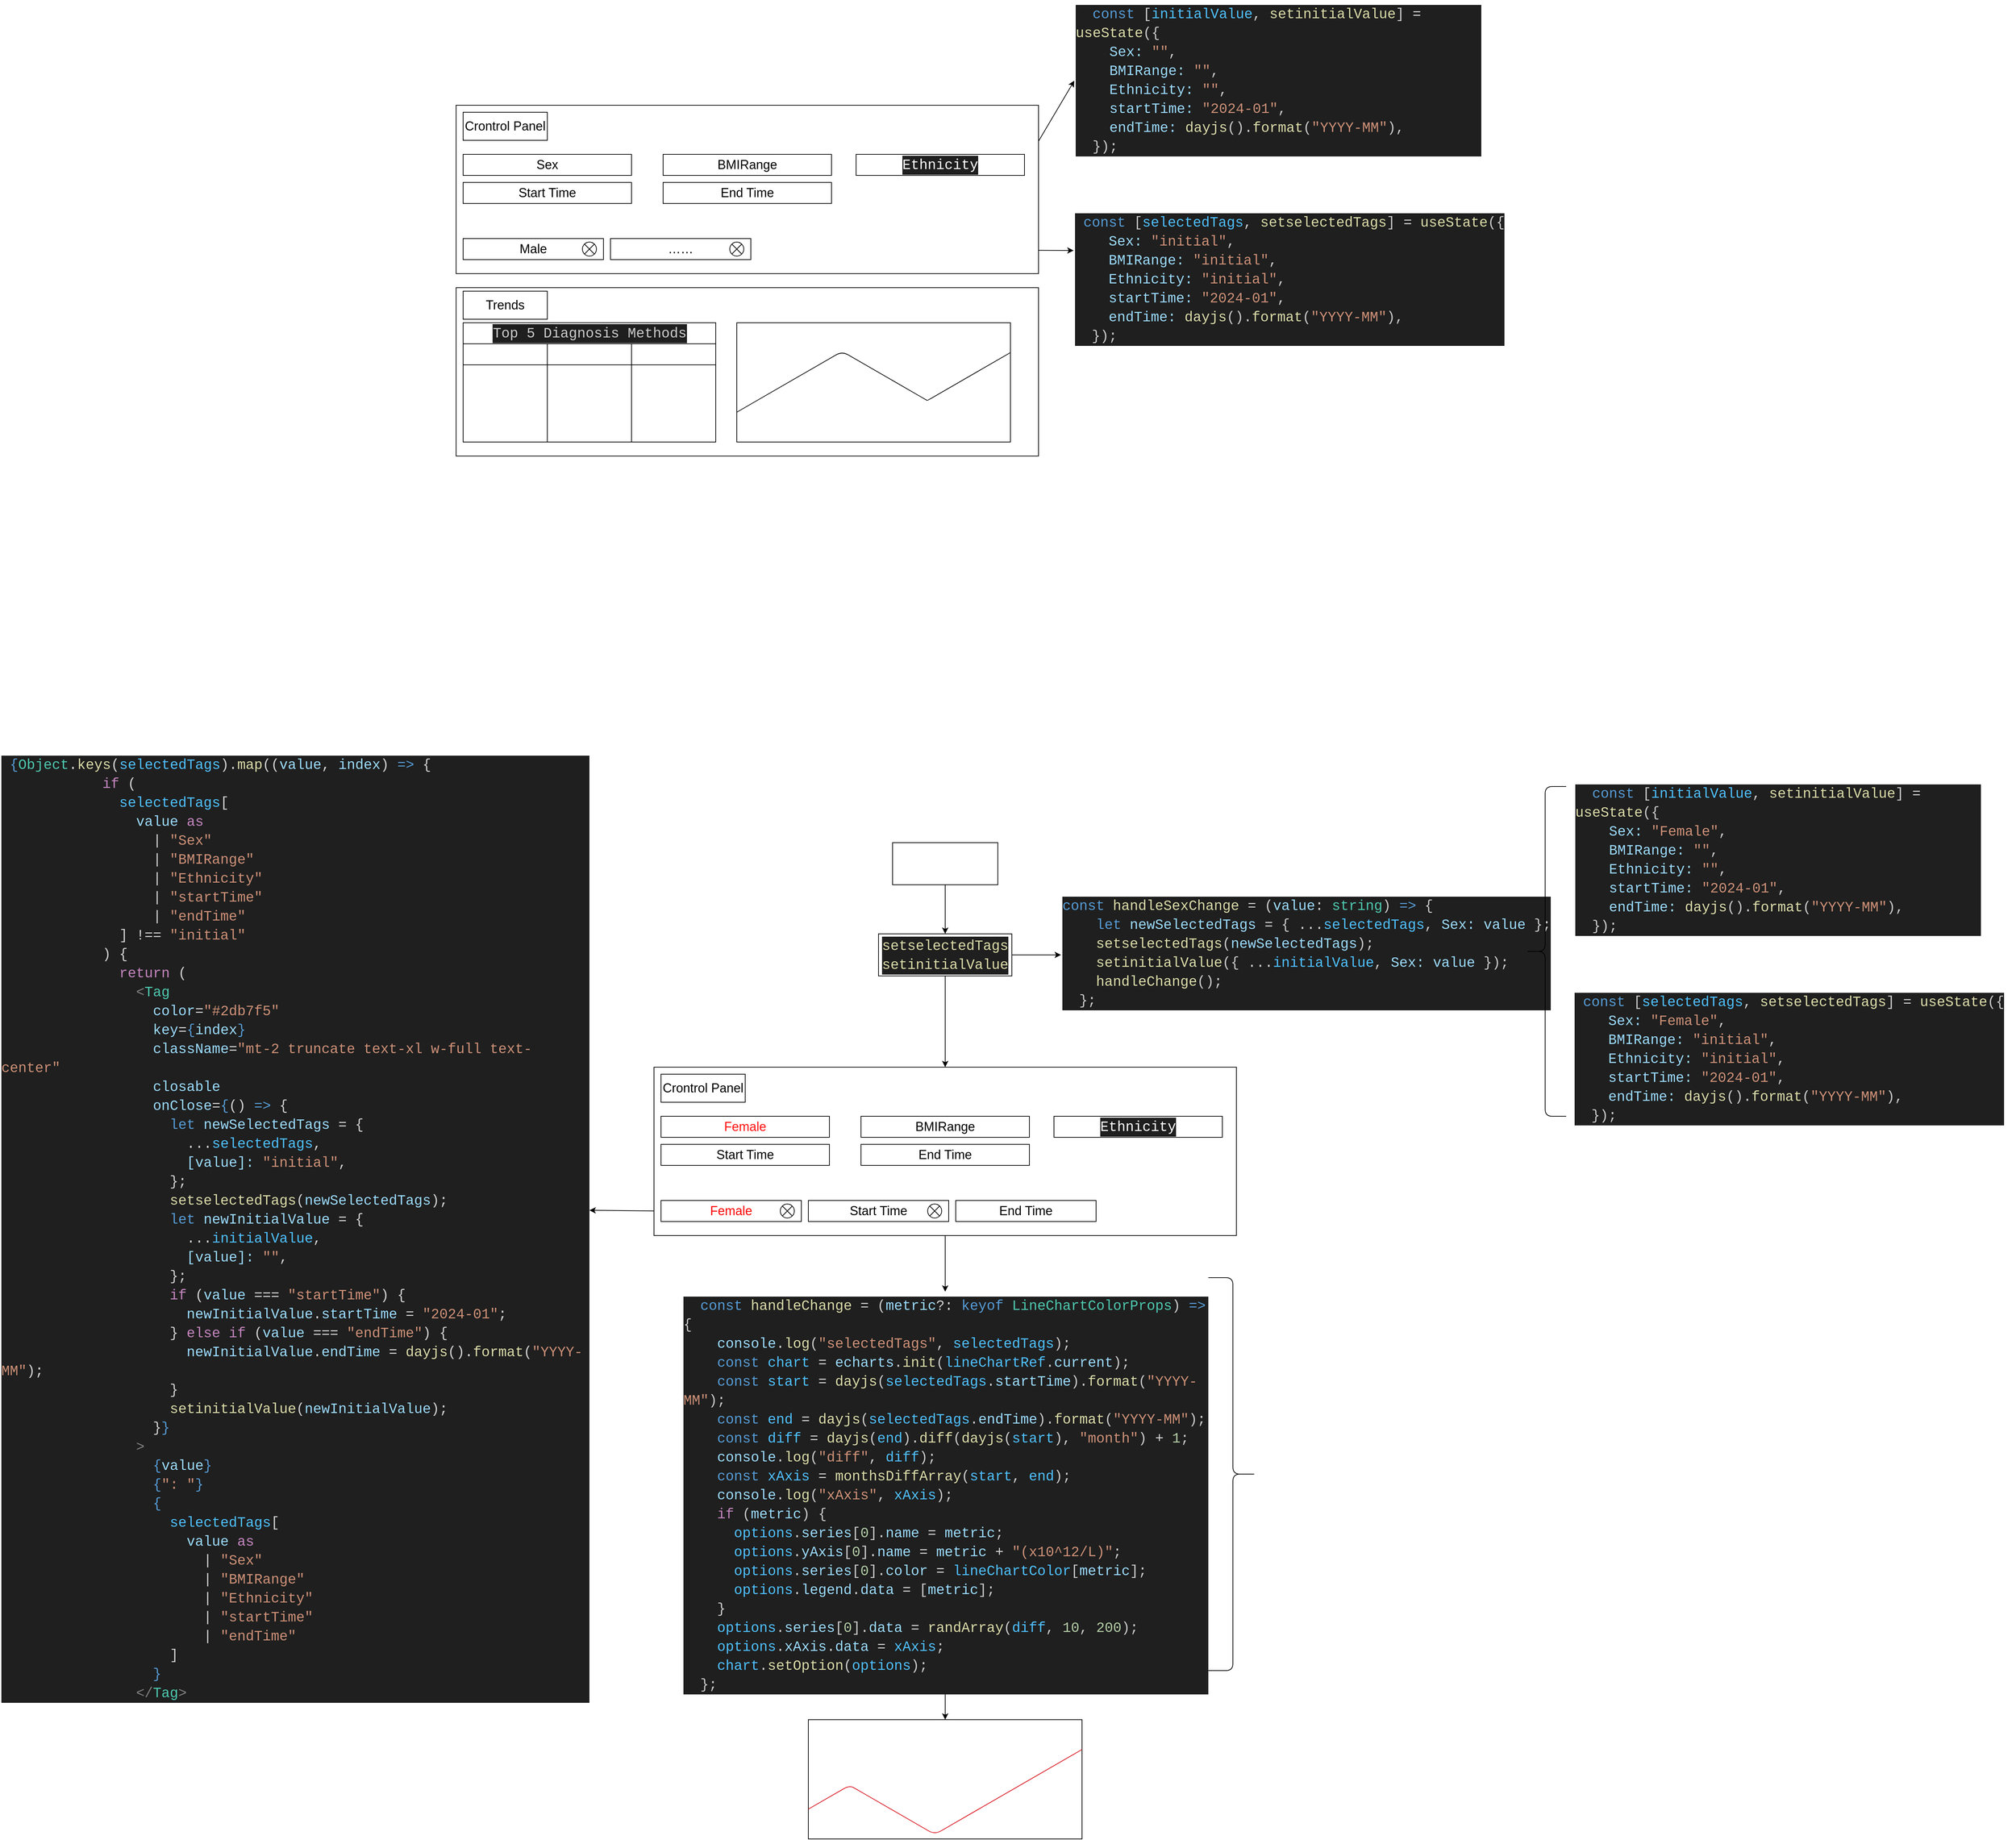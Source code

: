 <mxfile>
    <diagram id="C_-QVu3qpHaF1vo3nsoZ" name="第 1 页">
        <mxGraphModel dx="2370" dy="3554" grid="1" gridSize="10" guides="1" tooltips="1" connect="1" arrows="1" fold="1" page="1" pageScale="1" pageWidth="827" pageHeight="1169" math="0" shadow="0">
            <root>
                <mxCell id="0"/>
                <mxCell id="1" parent="0"/>
                <mxCell id="79" value="" style="group" vertex="1" connectable="0" parent="1">
                    <mxGeometry x="30" y="-1530" width="1510" height="650" as="geometry"/>
                </mxCell>
                <mxCell id="15" value="" style="rounded=0;whiteSpace=wrap;html=1;" vertex="1" parent="79">
                    <mxGeometry y="410" width="830" height="240" as="geometry"/>
                </mxCell>
                <mxCell id="16" value="&lt;font style=&quot;font-size: 18px;&quot;&gt;Trends&lt;/font&gt;" style="rounded=0;whiteSpace=wrap;html=1;" vertex="1" parent="79">
                    <mxGeometry x="10" y="415" width="120" height="40" as="geometry"/>
                </mxCell>
                <mxCell id="17" value="&lt;div style=&quot;color: rgb(204, 204, 204); background-color: rgb(31, 31, 31); font-family: Consolas, &amp;quot;Courier New&amp;quot;, monospace; font-weight: normal; font-size: 20px; line-height: 27px;&quot;&gt;Top 5 Diagnosis Methods&lt;/div&gt;" style="swimlane;childLayout=stackLayout;resizeParent=1;resizeParentMax=0;startSize=30;html=1;fontSize=18;fontColor=#FFFFFF;" vertex="1" parent="79">
                    <mxGeometry x="10" y="460" width="360" height="170" as="geometry"/>
                </mxCell>
                <mxCell id="18" value="xxx" style="swimlane;startSize=30;html=1;fontSize=18;fontColor=#FFFFFF;" vertex="1" parent="17">
                    <mxGeometry y="30" width="120" height="140" as="geometry"/>
                </mxCell>
                <mxCell id="19" value="xxx" style="swimlane;startSize=30;html=1;fontSize=18;fontColor=#FFFFFF;" vertex="1" parent="17">
                    <mxGeometry x="120" y="30" width="120" height="140" as="geometry"/>
                </mxCell>
                <mxCell id="20" value="xxx" style="swimlane;startSize=30;html=1;fontSize=18;fontColor=#FFFFFF;" vertex="1" parent="17">
                    <mxGeometry x="240" y="30" width="120" height="140" as="geometry"/>
                </mxCell>
                <mxCell id="28" value="&lt;div style=&quot;color: rgb(204, 204, 204); background-color: rgb(31, 31, 31); font-family: Consolas, &amp;quot;Courier New&amp;quot;, monospace; font-weight: normal; font-size: 20px; line-height: 27px;&quot;&gt;&lt;div&gt;&lt;span style=&quot;color: #cccccc;&quot;&gt;&amp;nbsp;&lt;/span&gt;&lt;span style=&quot;color: #569cd6;&quot;&gt;const&lt;/span&gt;&lt;span style=&quot;color: #cccccc;&quot;&gt; [&lt;/span&gt;&lt;span style=&quot;color: #4fc1ff;&quot;&gt;selectedTags&lt;/span&gt;&lt;span style=&quot;color: #cccccc;&quot;&gt;, &lt;/span&gt;&lt;span style=&quot;color: #dcdcaa;&quot;&gt;setselectedTags&lt;/span&gt;&lt;span style=&quot;color: #cccccc;&quot;&gt;] &lt;/span&gt;&lt;span style=&quot;color: #d4d4d4;&quot;&gt;=&lt;/span&gt;&lt;span style=&quot;color: #cccccc;&quot;&gt; &lt;/span&gt;&lt;span style=&quot;color: #dcdcaa;&quot;&gt;useState&lt;/span&gt;&lt;span style=&quot;color: #cccccc;&quot;&gt;({&lt;/span&gt;&lt;/div&gt;&lt;div&gt;&lt;span style=&quot;color: #cccccc;&quot;&gt;&amp;nbsp; &amp;nbsp; &lt;/span&gt;&lt;span style=&quot;color: #9cdcfe;&quot;&gt;Sex&lt;/span&gt;&lt;span style=&quot;color: #9cdcfe;&quot;&gt;:&lt;/span&gt;&lt;span style=&quot;color: #cccccc;&quot;&gt; &lt;/span&gt;&lt;span style=&quot;color: #ce9178;&quot;&gt;&quot;initial&quot;&lt;/span&gt;&lt;span style=&quot;color: #cccccc;&quot;&gt;,&lt;/span&gt;&lt;/div&gt;&lt;div&gt;&lt;span style=&quot;color: #cccccc;&quot;&gt;&amp;nbsp; &amp;nbsp; &lt;/span&gt;&lt;span style=&quot;color: #9cdcfe;&quot;&gt;BMIRange&lt;/span&gt;&lt;span style=&quot;color: #9cdcfe;&quot;&gt;:&lt;/span&gt;&lt;span style=&quot;color: #cccccc;&quot;&gt; &lt;/span&gt;&lt;span style=&quot;color: #ce9178;&quot;&gt;&quot;initial&quot;&lt;/span&gt;&lt;span style=&quot;color: #cccccc;&quot;&gt;,&lt;/span&gt;&lt;/div&gt;&lt;div&gt;&lt;span style=&quot;color: #cccccc;&quot;&gt;&amp;nbsp; &amp;nbsp; &lt;/span&gt;&lt;span style=&quot;color: #9cdcfe;&quot;&gt;Ethnicity&lt;/span&gt;&lt;span style=&quot;color: #9cdcfe;&quot;&gt;:&lt;/span&gt;&lt;span style=&quot;color: #cccccc;&quot;&gt; &lt;/span&gt;&lt;span style=&quot;color: #ce9178;&quot;&gt;&quot;initial&quot;&lt;/span&gt;&lt;span style=&quot;color: #cccccc;&quot;&gt;,&lt;/span&gt;&lt;/div&gt;&lt;div&gt;&lt;span style=&quot;color: #cccccc;&quot;&gt;&amp;nbsp; &amp;nbsp; &lt;/span&gt;&lt;span style=&quot;color: #9cdcfe;&quot;&gt;startTime&lt;/span&gt;&lt;span style=&quot;color: #9cdcfe;&quot;&gt;:&lt;/span&gt;&lt;span style=&quot;color: #cccccc;&quot;&gt; &lt;/span&gt;&lt;span style=&quot;color: #ce9178;&quot;&gt;&quot;2024-01&quot;&lt;/span&gt;&lt;span style=&quot;color: #cccccc;&quot;&gt;,&lt;/span&gt;&lt;/div&gt;&lt;div&gt;&lt;span style=&quot;color: #cccccc;&quot;&gt;&amp;nbsp; &amp;nbsp; &lt;/span&gt;&lt;span style=&quot;color: #9cdcfe;&quot;&gt;endTime&lt;/span&gt;&lt;span style=&quot;color: #9cdcfe;&quot;&gt;:&lt;/span&gt;&lt;span style=&quot;color: #cccccc;&quot;&gt; &lt;/span&gt;&lt;span style=&quot;color: #dcdcaa;&quot;&gt;dayjs&lt;/span&gt;&lt;span style=&quot;color: #cccccc;&quot;&gt;().&lt;/span&gt;&lt;span style=&quot;color: #dcdcaa;&quot;&gt;format&lt;/span&gt;&lt;span style=&quot;color: #cccccc;&quot;&gt;(&lt;/span&gt;&lt;span style=&quot;color: #ce9178;&quot;&gt;&quot;YYYY-MM&quot;&lt;/span&gt;&lt;span style=&quot;color: #cccccc;&quot;&gt;),&lt;/span&gt;&lt;/div&gt;&lt;div&gt;&lt;span style=&quot;color: #cccccc;&quot;&gt;&amp;nbsp; });&lt;/span&gt;&lt;/div&gt;&lt;/div&gt;" style="text;whiteSpace=wrap;html=1;fontSize=15;fontColor=#FFFFFF;" vertex="1" parent="79">
                    <mxGeometry x="880" y="297" width="630" height="240" as="geometry"/>
                </mxCell>
                <mxCell id="33" style="edgeStyle=none;html=1;exitX=1;exitY=0.5;exitDx=0;exitDy=0;entryX=0;entryY=0.25;entryDx=0;entryDy=0;fontSize=15;fontColor=#FFFFFF;" edge="1" parent="79" source="13" target="28">
                    <mxGeometry relative="1" as="geometry"/>
                </mxCell>
                <mxCell id="31" value="&lt;div style=&quot;color: rgb(204, 204, 204); background-color: rgb(31, 31, 31); font-family: Consolas, &amp;quot;Courier New&amp;quot;, monospace; font-weight: normal; font-size: 20px; line-height: 27px;&quot;&gt;&lt;div&gt;&lt;span style=&quot;color: #cccccc;&quot;&gt;&amp;nbsp; &lt;/span&gt;&lt;span style=&quot;color: #569cd6;&quot;&gt;const&lt;/span&gt;&lt;span style=&quot;color: #cccccc;&quot;&gt; [&lt;/span&gt;&lt;span style=&quot;color: #4fc1ff;&quot;&gt;initialValue&lt;/span&gt;&lt;span style=&quot;color: #cccccc;&quot;&gt;, &lt;/span&gt;&lt;span style=&quot;color: #dcdcaa;&quot;&gt;setinitialValue&lt;/span&gt;&lt;span style=&quot;color: #cccccc;&quot;&gt;] &lt;/span&gt;&lt;span style=&quot;color: #d4d4d4;&quot;&gt;=&lt;/span&gt;&lt;span style=&quot;color: #cccccc;&quot;&gt; &lt;/span&gt;&lt;span style=&quot;color: #dcdcaa;&quot;&gt;useState&lt;/span&gt;&lt;span style=&quot;color: #cccccc;&quot;&gt;({&lt;/span&gt;&lt;/div&gt;&lt;div&gt;&lt;span style=&quot;color: #cccccc;&quot;&gt;&amp;nbsp; &amp;nbsp; &lt;/span&gt;&lt;span style=&quot;color: #9cdcfe;&quot;&gt;Sex&lt;/span&gt;&lt;span style=&quot;color: #9cdcfe;&quot;&gt;:&lt;/span&gt;&lt;span style=&quot;color: #cccccc;&quot;&gt; &lt;/span&gt;&lt;span style=&quot;color: #ce9178;&quot;&gt;&quot;&quot;&lt;/span&gt;&lt;span style=&quot;color: #cccccc;&quot;&gt;,&lt;/span&gt;&lt;/div&gt;&lt;div&gt;&lt;span style=&quot;color: #cccccc;&quot;&gt;&amp;nbsp; &amp;nbsp; &lt;/span&gt;&lt;span style=&quot;color: #9cdcfe;&quot;&gt;BMIRange&lt;/span&gt;&lt;span style=&quot;color: #9cdcfe;&quot;&gt;:&lt;/span&gt;&lt;span style=&quot;color: #cccccc;&quot;&gt; &lt;/span&gt;&lt;span style=&quot;color: #ce9178;&quot;&gt;&quot;&quot;&lt;/span&gt;&lt;span style=&quot;color: #cccccc;&quot;&gt;,&lt;/span&gt;&lt;/div&gt;&lt;div&gt;&lt;span style=&quot;color: #cccccc;&quot;&gt;&amp;nbsp; &amp;nbsp; &lt;/span&gt;&lt;span style=&quot;color: #9cdcfe;&quot;&gt;Ethnicity&lt;/span&gt;&lt;span style=&quot;color: #9cdcfe;&quot;&gt;:&lt;/span&gt;&lt;span style=&quot;color: #cccccc;&quot;&gt; &lt;/span&gt;&lt;span style=&quot;color: #ce9178;&quot;&gt;&quot;&quot;&lt;/span&gt;&lt;span style=&quot;color: #cccccc;&quot;&gt;,&lt;/span&gt;&lt;/div&gt;&lt;div&gt;&lt;span style=&quot;color: #cccccc;&quot;&gt;&amp;nbsp; &amp;nbsp; &lt;/span&gt;&lt;span style=&quot;color: #9cdcfe;&quot;&gt;startTime&lt;/span&gt;&lt;span style=&quot;color: #9cdcfe;&quot;&gt;:&lt;/span&gt;&lt;span style=&quot;color: #cccccc;&quot;&gt; &lt;/span&gt;&lt;span style=&quot;color: #ce9178;&quot;&gt;&quot;2024-01&quot;&lt;/span&gt;&lt;span style=&quot;color: #cccccc;&quot;&gt;,&lt;/span&gt;&lt;/div&gt;&lt;div&gt;&lt;span style=&quot;color: #cccccc;&quot;&gt;&amp;nbsp; &amp;nbsp; &lt;/span&gt;&lt;span style=&quot;color: #9cdcfe;&quot;&gt;endTime&lt;/span&gt;&lt;span style=&quot;color: #9cdcfe;&quot;&gt;:&lt;/span&gt;&lt;span style=&quot;color: #cccccc;&quot;&gt; &lt;/span&gt;&lt;span style=&quot;color: #dcdcaa;&quot;&gt;dayjs&lt;/span&gt;&lt;span style=&quot;color: #cccccc;&quot;&gt;().&lt;/span&gt;&lt;span style=&quot;color: #dcdcaa;&quot;&gt;format&lt;/span&gt;&lt;span style=&quot;color: #cccccc;&quot;&gt;(&lt;/span&gt;&lt;span style=&quot;color: #ce9178;&quot;&gt;&quot;YYYY-MM&quot;&lt;/span&gt;&lt;span style=&quot;color: #cccccc;&quot;&gt;),&lt;/span&gt;&lt;/div&gt;&lt;div&gt;&lt;span style=&quot;color: #cccccc;&quot;&gt;&amp;nbsp; });&lt;/span&gt;&lt;/div&gt;&lt;/div&gt;" style="text;whiteSpace=wrap;html=1;fontSize=15;fontColor=#FFFFFF;" vertex="1" parent="79">
                    <mxGeometry x="881" width="580" height="230" as="geometry"/>
                </mxCell>
                <mxCell id="32" style="edgeStyle=none;html=1;exitX=1;exitY=0.5;exitDx=0;exitDy=0;entryX=0;entryY=0.5;entryDx=0;entryDy=0;fontSize=15;fontColor=#FFFFFF;" edge="1" parent="79" source="7" target="31">
                    <mxGeometry relative="1" as="geometry"/>
                </mxCell>
                <mxCell id="47" value="" style="group" vertex="1" connectable="0" parent="79">
                    <mxGeometry y="150" width="830" height="240" as="geometry"/>
                </mxCell>
                <mxCell id="2" value="" style="rounded=0;whiteSpace=wrap;html=1;" vertex="1" parent="47">
                    <mxGeometry width="830" height="240" as="geometry"/>
                </mxCell>
                <mxCell id="3" value="&lt;font style=&quot;font-size: 18px;&quot;&gt;Crontrol Panel&lt;/font&gt;" style="rounded=0;whiteSpace=wrap;html=1;" vertex="1" parent="47">
                    <mxGeometry x="10" y="10" width="120" height="40" as="geometry"/>
                </mxCell>
                <mxCell id="4" value="Sex" style="rounded=0;whiteSpace=wrap;html=1;fontSize=18;" vertex="1" parent="47">
                    <mxGeometry x="10" y="70" width="240" height="30" as="geometry"/>
                </mxCell>
                <mxCell id="6" value="BMIRange" style="rounded=0;whiteSpace=wrap;html=1;fontSize=18;" vertex="1" parent="47">
                    <mxGeometry x="295" y="70" width="240" height="30" as="geometry"/>
                </mxCell>
                <mxCell id="7" value="&lt;div style=&quot;background-color: rgb(31, 31, 31); font-family: Consolas, &amp;quot;Courier New&amp;quot;, monospace; font-size: 20px; line-height: 27px;&quot;&gt;&lt;font color=&quot;#ffffff&quot;&gt;Ethnicity&lt;/font&gt;&lt;/div&gt;" style="rounded=0;whiteSpace=wrap;html=1;fontSize=18;" vertex="1" parent="47">
                    <mxGeometry x="570" y="70" width="240" height="30" as="geometry"/>
                </mxCell>
                <mxCell id="8" value="Start Time" style="rounded=0;whiteSpace=wrap;html=1;fontSize=18;" vertex="1" parent="47">
                    <mxGeometry x="10" y="110" width="240" height="30" as="geometry"/>
                </mxCell>
                <mxCell id="9" value="End Time" style="rounded=0;whiteSpace=wrap;html=1;fontSize=18;" vertex="1" parent="47">
                    <mxGeometry x="295" y="110" width="240" height="30" as="geometry"/>
                </mxCell>
                <mxCell id="11" value="Male" style="rounded=0;whiteSpace=wrap;html=1;fontSize=18;" vertex="1" parent="47">
                    <mxGeometry x="10" y="190" width="200" height="30" as="geometry"/>
                </mxCell>
                <mxCell id="12" value="" style="shape=sumEllipse;perimeter=ellipsePerimeter;whiteSpace=wrap;html=1;backgroundOutline=1;fontSize=18;fontColor=#FFFFFF;" vertex="1" parent="47">
                    <mxGeometry x="180" y="195" width="20" height="20" as="geometry"/>
                </mxCell>
                <mxCell id="13" value="……" style="rounded=0;whiteSpace=wrap;html=1;fontSize=18;" vertex="1" parent="47">
                    <mxGeometry x="220" y="190" width="200" height="30" as="geometry"/>
                </mxCell>
                <mxCell id="14" value="" style="shape=sumEllipse;perimeter=ellipsePerimeter;whiteSpace=wrap;html=1;backgroundOutline=1;fontSize=18;fontColor=#FFFFFF;" vertex="1" parent="47">
                    <mxGeometry x="390" y="195" width="20" height="20" as="geometry"/>
                </mxCell>
                <mxCell id="67" value="" style="group" vertex="1" connectable="0" parent="79">
                    <mxGeometry x="400" y="460" width="390" height="170" as="geometry"/>
                </mxCell>
                <mxCell id="25" value="" style="rounded=0;whiteSpace=wrap;html=1;fontSize=18;fontColor=#FFFFFF;" vertex="1" parent="67">
                    <mxGeometry width="390" height="170" as="geometry"/>
                </mxCell>
                <mxCell id="26" value="" style="edgeStyle=isometricEdgeStyle;endArrow=none;html=1;fontSize=18;fontColor=#FFFFFF;exitX=0;exitY=0.75;exitDx=0;exitDy=0;entryX=1;entryY=0.25;entryDx=0;entryDy=0;" edge="1" parent="67" source="25" target="25">
                    <mxGeometry width="50" height="100" relative="1" as="geometry">
                        <mxPoint x="79.2" y="150" as="sourcePoint"/>
                        <mxPoint x="410" y="40" as="targetPoint"/>
                        <Array as="points">
                            <mxPoint x="270" y="110"/>
                            <mxPoint x="160" y="60"/>
                        </Array>
                    </mxGeometry>
                </mxCell>
                <mxCell id="27" value="&lt;font style=&quot;font-size: 15px;&quot;&gt;Line Chart&lt;/font&gt;" style="text;strokeColor=none;fillColor=none;html=1;fontSize=24;fontStyle=1;verticalAlign=middle;align=center;fontColor=#FFFFFF;" vertex="1" parent="67">
                    <mxGeometry width="130" height="40" as="geometry"/>
                </mxCell>
                <mxCell id="80" value="" style="group" vertex="1" connectable="0" parent="1">
                    <mxGeometry x="-620" y="-460" width="2872" height="1551" as="geometry"/>
                </mxCell>
                <mxCell id="34" value="选择Sex后逐次改变哪些值和组件" style="text;strokeColor=none;fillColor=none;html=1;fontSize=24;fontStyle=1;verticalAlign=middle;align=center;fontColor=#FFFFFF;" vertex="1" parent="80">
                    <mxGeometry x="1152" y="31" width="450" height="40" as="geometry"/>
                </mxCell>
                <mxCell id="36" value="Sex——&amp;gt;Female" style="rounded=0;whiteSpace=wrap;html=1;fontSize=15;fontColor=#FFFFFF;" vertex="1" parent="80">
                    <mxGeometry x="1272" y="131" width="150" height="60" as="geometry"/>
                </mxCell>
                <mxCell id="37" value="&lt;div style=&quot;color: rgb(204, 204, 204); background-color: rgb(31, 31, 31); font-family: Consolas, &amp;quot;Courier New&amp;quot;, monospace; font-size: 20px; line-height: 27px;&quot;&gt;&lt;div&gt;&lt;span style=&quot;color: #dcdcaa;&quot;&gt;setselectedTags&lt;/span&gt;&lt;/div&gt;&lt;div&gt;&lt;span style=&quot;color: #dcdcaa;&quot;&gt;setinitialValue&lt;/span&gt;&lt;/div&gt;&lt;/div&gt;" style="rounded=0;whiteSpace=wrap;html=1;fontSize=15;fontColor=#FFFFFF;" vertex="1" parent="80">
                    <mxGeometry x="1252" y="261" width="190" height="60" as="geometry"/>
                </mxCell>
                <mxCell id="38" style="edgeStyle=none;html=1;exitX=0.5;exitY=1;exitDx=0;exitDy=0;entryX=0.5;entryY=0;entryDx=0;entryDy=0;fontSize=15;fontColor=#FFFFFF;" edge="1" parent="80" source="36" target="37">
                    <mxGeometry relative="1" as="geometry"/>
                </mxCell>
                <mxCell id="39" value="&lt;div style=&quot;color: rgb(204, 204, 204); background-color: rgb(31, 31, 31); font-family: Consolas, &amp;quot;Courier New&amp;quot;, monospace; font-weight: normal; font-size: 20px; line-height: 27px;&quot;&gt;&lt;div&gt;&lt;span style=&quot;color: #569cd6;&quot;&gt;const&lt;/span&gt;&lt;span style=&quot;color: #cccccc;&quot;&gt; &lt;/span&gt;&lt;span style=&quot;color: #dcdcaa;&quot;&gt;handleSexChange&lt;/span&gt;&lt;span style=&quot;color: #cccccc;&quot;&gt; &lt;/span&gt;&lt;span style=&quot;color: #d4d4d4;&quot;&gt;=&lt;/span&gt;&lt;span style=&quot;color: #cccccc;&quot;&gt; (&lt;/span&gt;&lt;span style=&quot;color: #9cdcfe;&quot;&gt;value&lt;/span&gt;&lt;span style=&quot;color: #d4d4d4;&quot;&gt;:&lt;/span&gt;&lt;span style=&quot;color: #cccccc;&quot;&gt; &lt;/span&gt;&lt;span style=&quot;color: #4ec9b0;&quot;&gt;string&lt;/span&gt;&lt;span style=&quot;color: #cccccc;&quot;&gt;) &lt;/span&gt;&lt;span style=&quot;color: #569cd6;&quot;&gt;=&amp;gt;&lt;/span&gt;&lt;span style=&quot;color: #cccccc;&quot;&gt; {&lt;/span&gt;&lt;/div&gt;&lt;div&gt;&lt;span style=&quot;color: #cccccc;&quot;&gt;&amp;nbsp; &amp;nbsp; &lt;/span&gt;&lt;span style=&quot;color: #569cd6;&quot;&gt;let&lt;/span&gt;&lt;span style=&quot;color: #cccccc;&quot;&gt; &lt;/span&gt;&lt;span style=&quot;color: #9cdcfe;&quot;&gt;newSelectedTags&lt;/span&gt;&lt;span style=&quot;color: #cccccc;&quot;&gt; &lt;/span&gt;&lt;span style=&quot;color: #d4d4d4;&quot;&gt;=&lt;/span&gt;&lt;span style=&quot;color: #cccccc;&quot;&gt; { &lt;/span&gt;&lt;span style=&quot;color: #d4d4d4;&quot;&gt;...&lt;/span&gt;&lt;span style=&quot;color: #4fc1ff;&quot;&gt;selectedTags&lt;/span&gt;&lt;span style=&quot;color: #cccccc;&quot;&gt;, &lt;/span&gt;&lt;span style=&quot;color: #9cdcfe;&quot;&gt;Sex&lt;/span&gt;&lt;span style=&quot;color: #9cdcfe;&quot;&gt;:&lt;/span&gt;&lt;span style=&quot;color: #cccccc;&quot;&gt; &lt;/span&gt;&lt;span style=&quot;color: #9cdcfe;&quot;&gt;value&lt;/span&gt;&lt;span style=&quot;color: #cccccc;&quot;&gt; };&lt;/span&gt;&lt;/div&gt;&lt;div&gt;&lt;span style=&quot;color: #cccccc;&quot;&gt;&amp;nbsp; &amp;nbsp; &lt;/span&gt;&lt;span style=&quot;color: #dcdcaa;&quot;&gt;setselectedTags&lt;/span&gt;&lt;span style=&quot;color: #cccccc;&quot;&gt;(&lt;/span&gt;&lt;span style=&quot;color: #9cdcfe;&quot;&gt;newSelectedTags&lt;/span&gt;&lt;span style=&quot;color: #cccccc;&quot;&gt;);&lt;/span&gt;&lt;/div&gt;&lt;div&gt;&lt;span style=&quot;color: #cccccc;&quot;&gt;&amp;nbsp; &amp;nbsp; &lt;/span&gt;&lt;span style=&quot;color: #dcdcaa;&quot;&gt;setinitialValue&lt;/span&gt;&lt;span style=&quot;color: #cccccc;&quot;&gt;({ &lt;/span&gt;&lt;span style=&quot;color: #d4d4d4;&quot;&gt;...&lt;/span&gt;&lt;span style=&quot;color: #4fc1ff;&quot;&gt;initialValue&lt;/span&gt;&lt;span style=&quot;color: #cccccc;&quot;&gt;, &lt;/span&gt;&lt;span style=&quot;color: #9cdcfe;&quot;&gt;Sex&lt;/span&gt;&lt;span style=&quot;color: #9cdcfe;&quot;&gt;:&lt;/span&gt;&lt;span style=&quot;color: #cccccc;&quot;&gt; &lt;/span&gt;&lt;span style=&quot;color: #9cdcfe;&quot;&gt;value&lt;/span&gt;&lt;span style=&quot;color: #cccccc;&quot;&gt; });&lt;/span&gt;&lt;/div&gt;&lt;div&gt;&lt;span style=&quot;color: #cccccc;&quot;&gt;&amp;nbsp; &amp;nbsp; &lt;/span&gt;&lt;span style=&quot;color: #dcdcaa;&quot;&gt;handleChange&lt;/span&gt;&lt;span style=&quot;color: #cccccc;&quot;&gt;();&lt;/span&gt;&lt;/div&gt;&lt;div&gt;&lt;span style=&quot;color: #cccccc;&quot;&gt;&amp;nbsp; };&lt;/span&gt;&lt;/div&gt;&lt;/div&gt;" style="text;whiteSpace=wrap;html=1;fontSize=15;fontColor=#FFFFFF;" vertex="1" parent="80">
                    <mxGeometry x="1512" y="201" width="710" height="180" as="geometry"/>
                </mxCell>
                <mxCell id="40" style="edgeStyle=none;html=1;exitX=1;exitY=0.5;exitDx=0;exitDy=0;entryX=0;entryY=0.5;entryDx=0;entryDy=0;fontSize=15;fontColor=#FFFFFF;" edge="1" parent="80" source="37" target="39">
                    <mxGeometry relative="1" as="geometry"/>
                </mxCell>
                <mxCell id="41" value="&lt;div style=&quot;color: rgb(204, 204, 204); background-color: rgb(31, 31, 31); font-family: Consolas, &amp;quot;Courier New&amp;quot;, monospace; font-weight: normal; font-size: 20px; line-height: 27px;&quot;&gt;&lt;div&gt;&lt;span style=&quot;color: #cccccc;&quot;&gt;&amp;nbsp;&lt;/span&gt;&lt;span style=&quot;color: #569cd6;&quot;&gt;const&lt;/span&gt;&lt;span style=&quot;color: #cccccc;&quot;&gt; [&lt;/span&gt;&lt;span style=&quot;color: #4fc1ff;&quot;&gt;selectedTags&lt;/span&gt;&lt;span style=&quot;color: #cccccc;&quot;&gt;, &lt;/span&gt;&lt;span style=&quot;color: #dcdcaa;&quot;&gt;setselectedTags&lt;/span&gt;&lt;span style=&quot;color: #cccccc;&quot;&gt;] &lt;/span&gt;&lt;span style=&quot;color: #d4d4d4;&quot;&gt;=&lt;/span&gt;&lt;span style=&quot;color: #cccccc;&quot;&gt; &lt;/span&gt;&lt;span style=&quot;color: #dcdcaa;&quot;&gt;useState&lt;/span&gt;&lt;span style=&quot;color: #cccccc;&quot;&gt;({&lt;/span&gt;&lt;/div&gt;&lt;div&gt;&lt;span style=&quot;color: #cccccc;&quot;&gt;&amp;nbsp; &amp;nbsp; &lt;/span&gt;&lt;span style=&quot;color: #9cdcfe;&quot;&gt;Sex&lt;/span&gt;&lt;span style=&quot;color: #9cdcfe;&quot;&gt;:&lt;/span&gt;&lt;span style=&quot;color: #cccccc;&quot;&gt; &lt;/span&gt;&lt;span style=&quot;color: #ce9178;&quot;&gt;&quot;Female&quot;&lt;/span&gt;&lt;span style=&quot;color: #cccccc;&quot;&gt;,&lt;/span&gt;&lt;/div&gt;&lt;div&gt;&lt;span style=&quot;color: #cccccc;&quot;&gt;&amp;nbsp; &amp;nbsp; &lt;/span&gt;&lt;span style=&quot;color: #9cdcfe;&quot;&gt;BMIRange&lt;/span&gt;&lt;span style=&quot;color: #9cdcfe;&quot;&gt;:&lt;/span&gt;&lt;span style=&quot;color: #cccccc;&quot;&gt; &lt;/span&gt;&lt;span style=&quot;color: #ce9178;&quot;&gt;&quot;initial&quot;&lt;/span&gt;&lt;span style=&quot;color: #cccccc;&quot;&gt;,&lt;/span&gt;&lt;/div&gt;&lt;div&gt;&lt;span style=&quot;color: #cccccc;&quot;&gt;&amp;nbsp; &amp;nbsp; &lt;/span&gt;&lt;span style=&quot;color: #9cdcfe;&quot;&gt;Ethnicity&lt;/span&gt;&lt;span style=&quot;color: #9cdcfe;&quot;&gt;:&lt;/span&gt;&lt;span style=&quot;color: #cccccc;&quot;&gt; &lt;/span&gt;&lt;span style=&quot;color: #ce9178;&quot;&gt;&quot;initial&quot;&lt;/span&gt;&lt;span style=&quot;color: #cccccc;&quot;&gt;,&lt;/span&gt;&lt;/div&gt;&lt;div&gt;&lt;span style=&quot;color: #cccccc;&quot;&gt;&amp;nbsp; &amp;nbsp; &lt;/span&gt;&lt;span style=&quot;color: #9cdcfe;&quot;&gt;startTime&lt;/span&gt;&lt;span style=&quot;color: #9cdcfe;&quot;&gt;:&lt;/span&gt;&lt;span style=&quot;color: #cccccc;&quot;&gt; &lt;/span&gt;&lt;span style=&quot;color: #ce9178;&quot;&gt;&quot;2024-01&quot;&lt;/span&gt;&lt;span style=&quot;color: #cccccc;&quot;&gt;,&lt;/span&gt;&lt;/div&gt;&lt;div&gt;&lt;span style=&quot;color: #cccccc;&quot;&gt;&amp;nbsp; &amp;nbsp; &lt;/span&gt;&lt;span style=&quot;color: #9cdcfe;&quot;&gt;endTime&lt;/span&gt;&lt;span style=&quot;color: #9cdcfe;&quot;&gt;:&lt;/span&gt;&lt;span style=&quot;color: #cccccc;&quot;&gt; &lt;/span&gt;&lt;span style=&quot;color: #dcdcaa;&quot;&gt;dayjs&lt;/span&gt;&lt;span style=&quot;color: #cccccc;&quot;&gt;().&lt;/span&gt;&lt;span style=&quot;color: #dcdcaa;&quot;&gt;format&lt;/span&gt;&lt;span style=&quot;color: #cccccc;&quot;&gt;(&lt;/span&gt;&lt;span style=&quot;color: #ce9178;&quot;&gt;&quot;YYYY-MM&quot;&lt;/span&gt;&lt;span style=&quot;color: #cccccc;&quot;&gt;),&lt;/span&gt;&lt;/div&gt;&lt;div&gt;&lt;span style=&quot;color: #cccccc;&quot;&gt;&amp;nbsp; });&lt;/span&gt;&lt;/div&gt;&lt;/div&gt;" style="text;whiteSpace=wrap;html=1;fontSize=15;fontColor=#FFFFFF;" vertex="1" parent="80">
                    <mxGeometry x="2242" y="338" width="630" height="240" as="geometry"/>
                </mxCell>
                <mxCell id="42" value="&lt;div style=&quot;color: rgb(204, 204, 204); background-color: rgb(31, 31, 31); font-family: Consolas, &amp;quot;Courier New&amp;quot;, monospace; font-weight: normal; font-size: 20px; line-height: 27px;&quot;&gt;&lt;div&gt;&lt;span style=&quot;color: #cccccc;&quot;&gt;&amp;nbsp; &lt;/span&gt;&lt;span style=&quot;color: #569cd6;&quot;&gt;const&lt;/span&gt;&lt;span style=&quot;color: #cccccc;&quot;&gt; [&lt;/span&gt;&lt;span style=&quot;color: #4fc1ff;&quot;&gt;initialValue&lt;/span&gt;&lt;span style=&quot;color: #cccccc;&quot;&gt;, &lt;/span&gt;&lt;span style=&quot;color: #dcdcaa;&quot;&gt;setinitialValue&lt;/span&gt;&lt;span style=&quot;color: #cccccc;&quot;&gt;] &lt;/span&gt;&lt;span style=&quot;color: #d4d4d4;&quot;&gt;=&lt;/span&gt;&lt;span style=&quot;color: #cccccc;&quot;&gt; &lt;/span&gt;&lt;span style=&quot;color: #dcdcaa;&quot;&gt;useState&lt;/span&gt;&lt;span style=&quot;color: #cccccc;&quot;&gt;({&lt;/span&gt;&lt;/div&gt;&lt;div&gt;&lt;span style=&quot;color: #cccccc;&quot;&gt;&amp;nbsp; &amp;nbsp; &lt;/span&gt;&lt;span style=&quot;color: #9cdcfe;&quot;&gt;Sex&lt;/span&gt;&lt;span style=&quot;color: #9cdcfe;&quot;&gt;:&lt;/span&gt;&lt;span style=&quot;color: #cccccc;&quot;&gt; &lt;/span&gt;&lt;span style=&quot;color: #ce9178;&quot;&gt;&quot;Female&quot;&lt;/span&gt;&lt;span style=&quot;color: #cccccc;&quot;&gt;,&lt;/span&gt;&lt;/div&gt;&lt;div&gt;&lt;span style=&quot;color: #cccccc;&quot;&gt;&amp;nbsp; &amp;nbsp; &lt;/span&gt;&lt;span style=&quot;color: #9cdcfe;&quot;&gt;BMIRange&lt;/span&gt;&lt;span style=&quot;color: #9cdcfe;&quot;&gt;:&lt;/span&gt;&lt;span style=&quot;color: #cccccc;&quot;&gt; &lt;/span&gt;&lt;span style=&quot;color: #ce9178;&quot;&gt;&quot;&quot;&lt;/span&gt;&lt;span style=&quot;color: #cccccc;&quot;&gt;,&lt;/span&gt;&lt;/div&gt;&lt;div&gt;&lt;span style=&quot;color: #cccccc;&quot;&gt;&amp;nbsp; &amp;nbsp; &lt;/span&gt;&lt;span style=&quot;color: #9cdcfe;&quot;&gt;Ethnicity&lt;/span&gt;&lt;span style=&quot;color: #9cdcfe;&quot;&gt;:&lt;/span&gt;&lt;span style=&quot;color: #cccccc;&quot;&gt; &lt;/span&gt;&lt;span style=&quot;color: #ce9178;&quot;&gt;&quot;&quot;&lt;/span&gt;&lt;span style=&quot;color: #cccccc;&quot;&gt;,&lt;/span&gt;&lt;/div&gt;&lt;div&gt;&lt;span style=&quot;color: #cccccc;&quot;&gt;&amp;nbsp; &amp;nbsp; &lt;/span&gt;&lt;span style=&quot;color: #9cdcfe;&quot;&gt;startTime&lt;/span&gt;&lt;span style=&quot;color: #9cdcfe;&quot;&gt;:&lt;/span&gt;&lt;span style=&quot;color: #cccccc;&quot;&gt; &lt;/span&gt;&lt;span style=&quot;color: #ce9178;&quot;&gt;&quot;2024-01&quot;&lt;/span&gt;&lt;span style=&quot;color: #cccccc;&quot;&gt;,&lt;/span&gt;&lt;/div&gt;&lt;div&gt;&lt;span style=&quot;color: #cccccc;&quot;&gt;&amp;nbsp; &amp;nbsp; &lt;/span&gt;&lt;span style=&quot;color: #9cdcfe;&quot;&gt;endTime&lt;/span&gt;&lt;span style=&quot;color: #9cdcfe;&quot;&gt;:&lt;/span&gt;&lt;span style=&quot;color: #cccccc;&quot;&gt; &lt;/span&gt;&lt;span style=&quot;color: #dcdcaa;&quot;&gt;dayjs&lt;/span&gt;&lt;span style=&quot;color: #cccccc;&quot;&gt;().&lt;/span&gt;&lt;span style=&quot;color: #dcdcaa;&quot;&gt;format&lt;/span&gt;&lt;span style=&quot;color: #cccccc;&quot;&gt;(&lt;/span&gt;&lt;span style=&quot;color: #ce9178;&quot;&gt;&quot;YYYY-MM&quot;&lt;/span&gt;&lt;span style=&quot;color: #cccccc;&quot;&gt;),&lt;/span&gt;&lt;/div&gt;&lt;div&gt;&lt;span style=&quot;color: #cccccc;&quot;&gt;&amp;nbsp; });&lt;/span&gt;&lt;/div&gt;&lt;/div&gt;" style="text;whiteSpace=wrap;html=1;fontSize=15;fontColor=#FFFFFF;" vertex="1" parent="80">
                    <mxGeometry x="2243" y="41" width="580" height="230" as="geometry"/>
                </mxCell>
                <mxCell id="45" value="" style="shape=curlyBracket;whiteSpace=wrap;html=1;rounded=1;labelPosition=left;verticalLabelPosition=middle;align=right;verticalAlign=middle;fontSize=15;fontColor=#FFFFFF;" vertex="1" parent="80">
                    <mxGeometry x="2172" y="51" width="60" height="470" as="geometry"/>
                </mxCell>
                <mxCell id="64" value="&lt;div style=&quot;color: rgb(204, 204, 204); background-color: rgb(31, 31, 31); font-family: Consolas, &amp;quot;Courier New&amp;quot;, monospace; font-weight: normal; font-size: 20px; line-height: 27px;&quot;&gt;&lt;div&gt;&lt;span style=&quot;color: #cccccc;&quot;&gt;&amp;nbsp;&lt;/span&gt;&lt;span style=&quot;color: #569cd6;&quot;&gt;{&lt;/span&gt;&lt;span style=&quot;color: #4ec9b0;&quot;&gt;Object&lt;/span&gt;&lt;span style=&quot;color: #d4d4d4;&quot;&gt;.&lt;/span&gt;&lt;span style=&quot;color: #dcdcaa;&quot;&gt;keys&lt;/span&gt;&lt;span style=&quot;color: #d4d4d4;&quot;&gt;(&lt;/span&gt;&lt;span style=&quot;color: #4fc1ff;&quot;&gt;selectedTags&lt;/span&gt;&lt;span style=&quot;color: #d4d4d4;&quot;&gt;).&lt;/span&gt;&lt;span style=&quot;color: #dcdcaa;&quot;&gt;map&lt;/span&gt;&lt;span style=&quot;color: #d4d4d4;&quot;&gt;((&lt;/span&gt;&lt;span style=&quot;color: #9cdcfe;&quot;&gt;value&lt;/span&gt;&lt;span style=&quot;color: #d4d4d4;&quot;&gt;, &lt;/span&gt;&lt;span style=&quot;color: #9cdcfe;&quot;&gt;index&lt;/span&gt;&lt;span style=&quot;color: #d4d4d4;&quot;&gt;) &lt;/span&gt;&lt;span style=&quot;color: #569cd6;&quot;&gt;=&amp;gt;&lt;/span&gt;&lt;span style=&quot;color: #d4d4d4;&quot;&gt; {&lt;/span&gt;&lt;/div&gt;&lt;div&gt;&lt;span style=&quot;color: #d4d4d4;&quot;&gt;&amp;nbsp; &amp;nbsp; &amp;nbsp; &amp;nbsp; &amp;nbsp; &amp;nbsp; &lt;/span&gt;&lt;span style=&quot;color: #c586c0;&quot;&gt;if&lt;/span&gt;&lt;span style=&quot;color: #d4d4d4;&quot;&gt; (&lt;/span&gt;&lt;/div&gt;&lt;div&gt;&lt;span style=&quot;color: #d4d4d4;&quot;&gt;&amp;nbsp; &amp;nbsp; &amp;nbsp; &amp;nbsp; &amp;nbsp; &amp;nbsp; &amp;nbsp; &lt;/span&gt;&lt;span style=&quot;color: #4fc1ff;&quot;&gt;selectedTags&lt;/span&gt;&lt;span style=&quot;color: #d4d4d4;&quot;&gt;[&lt;/span&gt;&lt;/div&gt;&lt;div&gt;&lt;span style=&quot;color: #d4d4d4;&quot;&gt;&amp;nbsp; &amp;nbsp; &amp;nbsp; &amp;nbsp; &amp;nbsp; &amp;nbsp; &amp;nbsp; &amp;nbsp; &lt;/span&gt;&lt;span style=&quot;color: #9cdcfe;&quot;&gt;value&lt;/span&gt;&lt;span style=&quot;color: #d4d4d4;&quot;&gt; &lt;/span&gt;&lt;span style=&quot;color: #c586c0;&quot;&gt;as&lt;/span&gt;&lt;/div&gt;&lt;div&gt;&lt;span style=&quot;color: #d4d4d4;&quot;&gt;&amp;nbsp; &amp;nbsp; &amp;nbsp; &amp;nbsp; &amp;nbsp; &amp;nbsp; &amp;nbsp; &amp;nbsp; &amp;nbsp; | &lt;/span&gt;&lt;span style=&quot;color: #ce9178;&quot;&gt;&quot;Sex&quot;&lt;/span&gt;&lt;/div&gt;&lt;div&gt;&lt;span style=&quot;color: #d4d4d4;&quot;&gt;&amp;nbsp; &amp;nbsp; &amp;nbsp; &amp;nbsp; &amp;nbsp; &amp;nbsp; &amp;nbsp; &amp;nbsp; &amp;nbsp; | &lt;/span&gt;&lt;span style=&quot;color: #ce9178;&quot;&gt;&quot;BMIRange&quot;&lt;/span&gt;&lt;/div&gt;&lt;div&gt;&lt;span style=&quot;color: #d4d4d4;&quot;&gt;&amp;nbsp; &amp;nbsp; &amp;nbsp; &amp;nbsp; &amp;nbsp; &amp;nbsp; &amp;nbsp; &amp;nbsp; &amp;nbsp; | &lt;/span&gt;&lt;span style=&quot;color: #ce9178;&quot;&gt;&quot;Ethnicity&quot;&lt;/span&gt;&lt;/div&gt;&lt;div&gt;&lt;span style=&quot;color: #d4d4d4;&quot;&gt;&amp;nbsp; &amp;nbsp; &amp;nbsp; &amp;nbsp; &amp;nbsp; &amp;nbsp; &amp;nbsp; &amp;nbsp; &amp;nbsp; | &lt;/span&gt;&lt;span style=&quot;color: #ce9178;&quot;&gt;&quot;startTime&quot;&lt;/span&gt;&lt;/div&gt;&lt;div&gt;&lt;span style=&quot;color: #d4d4d4;&quot;&gt;&amp;nbsp; &amp;nbsp; &amp;nbsp; &amp;nbsp; &amp;nbsp; &amp;nbsp; &amp;nbsp; &amp;nbsp; &amp;nbsp; | &lt;/span&gt;&lt;span style=&quot;color: #ce9178;&quot;&gt;&quot;endTime&quot;&lt;/span&gt;&lt;/div&gt;&lt;div&gt;&lt;span style=&quot;color: #d4d4d4;&quot;&gt;&amp;nbsp; &amp;nbsp; &amp;nbsp; &amp;nbsp; &amp;nbsp; &amp;nbsp; &amp;nbsp; ] !== &lt;/span&gt;&lt;span style=&quot;color: #ce9178;&quot;&gt;&quot;initial&quot;&lt;/span&gt;&lt;/div&gt;&lt;div&gt;&lt;span style=&quot;color: #d4d4d4;&quot;&gt;&amp;nbsp; &amp;nbsp; &amp;nbsp; &amp;nbsp; &amp;nbsp; &amp;nbsp; ) {&lt;/span&gt;&lt;/div&gt;&lt;div&gt;&lt;span style=&quot;color: #d4d4d4;&quot;&gt;&amp;nbsp; &amp;nbsp; &amp;nbsp; &amp;nbsp; &amp;nbsp; &amp;nbsp; &amp;nbsp; &lt;/span&gt;&lt;span style=&quot;color: #c586c0;&quot;&gt;return&lt;/span&gt;&lt;span style=&quot;color: #d4d4d4;&quot;&gt; (&lt;/span&gt;&lt;/div&gt;&lt;div&gt;&lt;span style=&quot;color: #d4d4d4;&quot;&gt;&amp;nbsp; &amp;nbsp; &amp;nbsp; &amp;nbsp; &amp;nbsp; &amp;nbsp; &amp;nbsp; &amp;nbsp; &lt;/span&gt;&lt;span style=&quot;color: #808080;&quot;&gt;&amp;lt;&lt;/span&gt;&lt;span style=&quot;color: #4ec9b0;&quot;&gt;Tag&lt;/span&gt;&lt;/div&gt;&lt;div&gt;&lt;span style=&quot;color: #d4d4d4;&quot;&gt;&amp;nbsp; &amp;nbsp; &amp;nbsp; &amp;nbsp; &amp;nbsp; &amp;nbsp; &amp;nbsp; &amp;nbsp; &amp;nbsp; &lt;/span&gt;&lt;span style=&quot;color: #9cdcfe;&quot;&gt;color&lt;/span&gt;&lt;span style=&quot;color: #d4d4d4;&quot;&gt;=&lt;/span&gt;&lt;span style=&quot;color: #ce9178;&quot;&gt;&quot;#2db7f5&quot;&lt;/span&gt;&lt;/div&gt;&lt;div&gt;&lt;span style=&quot;color: #d4d4d4;&quot;&gt;&amp;nbsp; &amp;nbsp; &amp;nbsp; &amp;nbsp; &amp;nbsp; &amp;nbsp; &amp;nbsp; &amp;nbsp; &amp;nbsp; &lt;/span&gt;&lt;span style=&quot;color: #9cdcfe;&quot;&gt;key&lt;/span&gt;&lt;span style=&quot;color: #d4d4d4;&quot;&gt;=&lt;/span&gt;&lt;span style=&quot;color: #569cd6;&quot;&gt;{&lt;/span&gt;&lt;span style=&quot;color: #9cdcfe;&quot;&gt;index&lt;/span&gt;&lt;span style=&quot;color: #569cd6;&quot;&gt;}&lt;/span&gt;&lt;/div&gt;&lt;div&gt;&lt;span style=&quot;color: #d4d4d4;&quot;&gt;&amp;nbsp; &amp;nbsp; &amp;nbsp; &amp;nbsp; &amp;nbsp; &amp;nbsp; &amp;nbsp; &amp;nbsp; &amp;nbsp; &lt;/span&gt;&lt;span style=&quot;color: #9cdcfe;&quot;&gt;className&lt;/span&gt;&lt;span style=&quot;color: #d4d4d4;&quot;&gt;=&lt;/span&gt;&lt;span style=&quot;color: #ce9178;&quot;&gt;&quot;mt-2 truncate text-xl w-full text-center&quot;&lt;/span&gt;&lt;/div&gt;&lt;div&gt;&lt;span style=&quot;color: #d4d4d4;&quot;&gt;&amp;nbsp; &amp;nbsp; &amp;nbsp; &amp;nbsp; &amp;nbsp; &amp;nbsp; &amp;nbsp; &amp;nbsp; &amp;nbsp; &lt;/span&gt;&lt;span style=&quot;color: #9cdcfe;&quot;&gt;closable&lt;/span&gt;&lt;/div&gt;&lt;div&gt;&lt;span style=&quot;color: #d4d4d4;&quot;&gt;&amp;nbsp; &amp;nbsp; &amp;nbsp; &amp;nbsp; &amp;nbsp; &amp;nbsp; &amp;nbsp; &amp;nbsp; &amp;nbsp; &lt;/span&gt;&lt;span style=&quot;color: #9cdcfe;&quot;&gt;onClose&lt;/span&gt;&lt;span style=&quot;color: #d4d4d4;&quot;&gt;=&lt;/span&gt;&lt;span style=&quot;color: #569cd6;&quot;&gt;{&lt;/span&gt;&lt;span style=&quot;color: #d4d4d4;&quot;&gt;() &lt;/span&gt;&lt;span style=&quot;color: #569cd6;&quot;&gt;=&amp;gt;&lt;/span&gt;&lt;span style=&quot;color: #d4d4d4;&quot;&gt; {&lt;/span&gt;&lt;/div&gt;&lt;div&gt;&lt;span style=&quot;color: #d4d4d4;&quot;&gt;&amp;nbsp; &amp;nbsp; &amp;nbsp; &amp;nbsp; &amp;nbsp; &amp;nbsp; &amp;nbsp; &amp;nbsp; &amp;nbsp; &amp;nbsp; &lt;/span&gt;&lt;span style=&quot;color: #569cd6;&quot;&gt;let&lt;/span&gt;&lt;span style=&quot;color: #d4d4d4;&quot;&gt; &lt;/span&gt;&lt;span style=&quot;color: #9cdcfe;&quot;&gt;newSelectedTags&lt;/span&gt;&lt;span style=&quot;color: #d4d4d4;&quot;&gt; = {&lt;/span&gt;&lt;/div&gt;&lt;div&gt;&lt;span style=&quot;color: #d4d4d4;&quot;&gt;&amp;nbsp; &amp;nbsp; &amp;nbsp; &amp;nbsp; &amp;nbsp; &amp;nbsp; &amp;nbsp; &amp;nbsp; &amp;nbsp; &amp;nbsp; &amp;nbsp; ...&lt;/span&gt;&lt;span style=&quot;color: #4fc1ff;&quot;&gt;selectedTags&lt;/span&gt;&lt;span style=&quot;color: #d4d4d4;&quot;&gt;,&lt;/span&gt;&lt;/div&gt;&lt;div&gt;&lt;span style=&quot;color: #d4d4d4;&quot;&gt;&amp;nbsp; &amp;nbsp; &amp;nbsp; &amp;nbsp; &amp;nbsp; &amp;nbsp; &amp;nbsp; &amp;nbsp; &amp;nbsp; &amp;nbsp; &amp;nbsp; &lt;/span&gt;&lt;span style=&quot;color: #9cdcfe;&quot;&gt;[&lt;/span&gt;&lt;span style=&quot;color: #9cdcfe;&quot;&gt;value&lt;/span&gt;&lt;span style=&quot;color: #9cdcfe;&quot;&gt;]:&lt;/span&gt;&lt;span style=&quot;color: #d4d4d4;&quot;&gt; &lt;/span&gt;&lt;span style=&quot;color: #ce9178;&quot;&gt;&quot;initial&quot;&lt;/span&gt;&lt;span style=&quot;color: #d4d4d4;&quot;&gt;,&lt;/span&gt;&lt;/div&gt;&lt;div&gt;&lt;span style=&quot;color: #d4d4d4;&quot;&gt;&amp;nbsp; &amp;nbsp; &amp;nbsp; &amp;nbsp; &amp;nbsp; &amp;nbsp; &amp;nbsp; &amp;nbsp; &amp;nbsp; &amp;nbsp; };&lt;/span&gt;&lt;/div&gt;&lt;div&gt;&lt;span style=&quot;color: #d4d4d4;&quot;&gt;&amp;nbsp; &amp;nbsp; &amp;nbsp; &amp;nbsp; &amp;nbsp; &amp;nbsp; &amp;nbsp; &amp;nbsp; &amp;nbsp; &amp;nbsp; &lt;/span&gt;&lt;span style=&quot;color: #dcdcaa;&quot;&gt;setselectedTags&lt;/span&gt;&lt;span style=&quot;color: #d4d4d4;&quot;&gt;(&lt;/span&gt;&lt;span style=&quot;color: #9cdcfe;&quot;&gt;newSelectedTags&lt;/span&gt;&lt;span style=&quot;color: #d4d4d4;&quot;&gt;);&lt;/span&gt;&lt;/div&gt;&lt;div&gt;&lt;span style=&quot;color: #d4d4d4;&quot;&gt;&amp;nbsp; &amp;nbsp; &amp;nbsp; &amp;nbsp; &amp;nbsp; &amp;nbsp; &amp;nbsp; &amp;nbsp; &amp;nbsp; &amp;nbsp; &lt;/span&gt;&lt;span style=&quot;color: #569cd6;&quot;&gt;let&lt;/span&gt;&lt;span style=&quot;color: #d4d4d4;&quot;&gt; &lt;/span&gt;&lt;span style=&quot;color: #9cdcfe;&quot;&gt;newInitialValue&lt;/span&gt;&lt;span style=&quot;color: #d4d4d4;&quot;&gt; = {&lt;/span&gt;&lt;/div&gt;&lt;div&gt;&lt;span style=&quot;color: #d4d4d4;&quot;&gt;&amp;nbsp; &amp;nbsp; &amp;nbsp; &amp;nbsp; &amp;nbsp; &amp;nbsp; &amp;nbsp; &amp;nbsp; &amp;nbsp; &amp;nbsp; &amp;nbsp; ...&lt;/span&gt;&lt;span style=&quot;color: #4fc1ff;&quot;&gt;initialValue&lt;/span&gt;&lt;span style=&quot;color: #d4d4d4;&quot;&gt;,&lt;/span&gt;&lt;/div&gt;&lt;div&gt;&lt;span style=&quot;color: #d4d4d4;&quot;&gt;&amp;nbsp; &amp;nbsp; &amp;nbsp; &amp;nbsp; &amp;nbsp; &amp;nbsp; &amp;nbsp; &amp;nbsp; &amp;nbsp; &amp;nbsp; &amp;nbsp; &lt;/span&gt;&lt;span style=&quot;color: #9cdcfe;&quot;&gt;[&lt;/span&gt;&lt;span style=&quot;color: #9cdcfe;&quot;&gt;value&lt;/span&gt;&lt;span style=&quot;color: #9cdcfe;&quot;&gt;]:&lt;/span&gt;&lt;span style=&quot;color: #d4d4d4;&quot;&gt; &lt;/span&gt;&lt;span style=&quot;color: #ce9178;&quot;&gt;&quot;&quot;&lt;/span&gt;&lt;span style=&quot;color: #d4d4d4;&quot;&gt;,&lt;/span&gt;&lt;/div&gt;&lt;div&gt;&lt;span style=&quot;color: #d4d4d4;&quot;&gt;&amp;nbsp; &amp;nbsp; &amp;nbsp; &amp;nbsp; &amp;nbsp; &amp;nbsp; &amp;nbsp; &amp;nbsp; &amp;nbsp; &amp;nbsp; };&lt;/span&gt;&lt;/div&gt;&lt;div&gt;&lt;span style=&quot;color: #d4d4d4;&quot;&gt;&amp;nbsp; &amp;nbsp; &amp;nbsp; &amp;nbsp; &amp;nbsp; &amp;nbsp; &amp;nbsp; &amp;nbsp; &amp;nbsp; &amp;nbsp; &lt;/span&gt;&lt;span style=&quot;color: #c586c0;&quot;&gt;if&lt;/span&gt;&lt;span style=&quot;color: #d4d4d4;&quot;&gt; (&lt;/span&gt;&lt;span style=&quot;color: #9cdcfe;&quot;&gt;value&lt;/span&gt;&lt;span style=&quot;color: #d4d4d4;&quot;&gt; === &lt;/span&gt;&lt;span style=&quot;color: #ce9178;&quot;&gt;&quot;startTime&quot;&lt;/span&gt;&lt;span style=&quot;color: #d4d4d4;&quot;&gt;) {&lt;/span&gt;&lt;/div&gt;&lt;div&gt;&lt;span style=&quot;color: #d4d4d4;&quot;&gt;&amp;nbsp; &amp;nbsp; &amp;nbsp; &amp;nbsp; &amp;nbsp; &amp;nbsp; &amp;nbsp; &amp;nbsp; &amp;nbsp; &amp;nbsp; &amp;nbsp; &lt;/span&gt;&lt;span style=&quot;color: #9cdcfe;&quot;&gt;newInitialValue&lt;/span&gt;&lt;span style=&quot;color: #d4d4d4;&quot;&gt;.&lt;/span&gt;&lt;span style=&quot;color: #9cdcfe;&quot;&gt;startTime&lt;/span&gt;&lt;span style=&quot;color: #d4d4d4;&quot;&gt; = &lt;/span&gt;&lt;span style=&quot;color: #ce9178;&quot;&gt;&quot;2024-01&quot;&lt;/span&gt;&lt;span style=&quot;color: #d4d4d4;&quot;&gt;;&lt;/span&gt;&lt;/div&gt;&lt;div&gt;&lt;span style=&quot;color: #d4d4d4;&quot;&gt;&amp;nbsp; &amp;nbsp; &amp;nbsp; &amp;nbsp; &amp;nbsp; &amp;nbsp; &amp;nbsp; &amp;nbsp; &amp;nbsp; &amp;nbsp; } &lt;/span&gt;&lt;span style=&quot;color: #c586c0;&quot;&gt;else&lt;/span&gt;&lt;span style=&quot;color: #d4d4d4;&quot;&gt; &lt;/span&gt;&lt;span style=&quot;color: #c586c0;&quot;&gt;if&lt;/span&gt;&lt;span style=&quot;color: #d4d4d4;&quot;&gt; (&lt;/span&gt;&lt;span style=&quot;color: #9cdcfe;&quot;&gt;value&lt;/span&gt;&lt;span style=&quot;color: #d4d4d4;&quot;&gt; === &lt;/span&gt;&lt;span style=&quot;color: #ce9178;&quot;&gt;&quot;endTime&quot;&lt;/span&gt;&lt;span style=&quot;color: #d4d4d4;&quot;&gt;) {&lt;/span&gt;&lt;/div&gt;&lt;div&gt;&lt;span style=&quot;color: #d4d4d4;&quot;&gt;&amp;nbsp; &amp;nbsp; &amp;nbsp; &amp;nbsp; &amp;nbsp; &amp;nbsp; &amp;nbsp; &amp;nbsp; &amp;nbsp; &amp;nbsp; &amp;nbsp; &lt;/span&gt;&lt;span style=&quot;color: #9cdcfe;&quot;&gt;newInitialValue&lt;/span&gt;&lt;span style=&quot;color: #d4d4d4;&quot;&gt;.&lt;/span&gt;&lt;span style=&quot;color: #9cdcfe;&quot;&gt;endTime&lt;/span&gt;&lt;span style=&quot;color: #d4d4d4;&quot;&gt; = &lt;/span&gt;&lt;span style=&quot;color: #dcdcaa;&quot;&gt;dayjs&lt;/span&gt;&lt;span style=&quot;color: #d4d4d4;&quot;&gt;().&lt;/span&gt;&lt;span style=&quot;color: #dcdcaa;&quot;&gt;format&lt;/span&gt;&lt;span style=&quot;color: #d4d4d4;&quot;&gt;(&lt;/span&gt;&lt;span style=&quot;color: #ce9178;&quot;&gt;&quot;YYYY-MM&quot;&lt;/span&gt;&lt;span style=&quot;color: #d4d4d4;&quot;&gt;);&lt;/span&gt;&lt;/div&gt;&lt;div&gt;&lt;span style=&quot;color: #d4d4d4;&quot;&gt;&amp;nbsp; &amp;nbsp; &amp;nbsp; &amp;nbsp; &amp;nbsp; &amp;nbsp; &amp;nbsp; &amp;nbsp; &amp;nbsp; &amp;nbsp; }&lt;/span&gt;&lt;/div&gt;&lt;div&gt;&lt;span style=&quot;color: #d4d4d4;&quot;&gt;&amp;nbsp; &amp;nbsp; &amp;nbsp; &amp;nbsp; &amp;nbsp; &amp;nbsp; &amp;nbsp; &amp;nbsp; &amp;nbsp; &amp;nbsp; &lt;/span&gt;&lt;span style=&quot;color: #dcdcaa;&quot;&gt;setinitialValue&lt;/span&gt;&lt;span style=&quot;color: #d4d4d4;&quot;&gt;(&lt;/span&gt;&lt;span style=&quot;color: #9cdcfe;&quot;&gt;newInitialValue&lt;/span&gt;&lt;span style=&quot;color: #d4d4d4;&quot;&gt;);&lt;/span&gt;&lt;/div&gt;&lt;div&gt;&lt;span style=&quot;color: #d4d4d4;&quot;&gt;&amp;nbsp; &amp;nbsp; &amp;nbsp; &amp;nbsp; &amp;nbsp; &amp;nbsp; &amp;nbsp; &amp;nbsp; &amp;nbsp; }&lt;/span&gt;&lt;span style=&quot;color: #569cd6;&quot;&gt;}&lt;/span&gt;&lt;/div&gt;&lt;div&gt;&lt;span style=&quot;color: #d4d4d4;&quot;&gt;&amp;nbsp; &amp;nbsp; &amp;nbsp; &amp;nbsp; &amp;nbsp; &amp;nbsp; &amp;nbsp; &amp;nbsp; &lt;/span&gt;&lt;span style=&quot;color: #808080;&quot;&gt;&amp;gt;&lt;/span&gt;&lt;/div&gt;&lt;div&gt;&lt;span style=&quot;color: #d4d4d4;&quot;&gt;&amp;nbsp; &amp;nbsp; &amp;nbsp; &amp;nbsp; &amp;nbsp; &amp;nbsp; &amp;nbsp; &amp;nbsp; &amp;nbsp; &lt;/span&gt;&lt;span style=&quot;color: #569cd6;&quot;&gt;{&lt;/span&gt;&lt;span style=&quot;color: #9cdcfe;&quot;&gt;value&lt;/span&gt;&lt;span style=&quot;color: #569cd6;&quot;&gt;}&lt;/span&gt;&lt;/div&gt;&lt;div&gt;&lt;span style=&quot;color: #d4d4d4;&quot;&gt;&amp;nbsp; &amp;nbsp; &amp;nbsp; &amp;nbsp; &amp;nbsp; &amp;nbsp; &amp;nbsp; &amp;nbsp; &amp;nbsp; &lt;/span&gt;&lt;span style=&quot;color: #569cd6;&quot;&gt;{&lt;/span&gt;&lt;span style=&quot;color: #ce9178;&quot;&gt;&quot;: &quot;&lt;/span&gt;&lt;span style=&quot;color: #569cd6;&quot;&gt;}&lt;/span&gt;&lt;/div&gt;&lt;div&gt;&lt;span style=&quot;color: #d4d4d4;&quot;&gt;&amp;nbsp; &amp;nbsp; &amp;nbsp; &amp;nbsp; &amp;nbsp; &amp;nbsp; &amp;nbsp; &amp;nbsp; &amp;nbsp; &lt;/span&gt;&lt;span style=&quot;color: #569cd6;&quot;&gt;{&lt;/span&gt;&lt;/div&gt;&lt;div&gt;&lt;span style=&quot;color: #d4d4d4;&quot;&gt;&amp;nbsp; &amp;nbsp; &amp;nbsp; &amp;nbsp; &amp;nbsp; &amp;nbsp; &amp;nbsp; &amp;nbsp; &amp;nbsp; &amp;nbsp; &lt;/span&gt;&lt;span style=&quot;color: #4fc1ff;&quot;&gt;selectedTags&lt;/span&gt;&lt;span style=&quot;color: #d4d4d4;&quot;&gt;[&lt;/span&gt;&lt;/div&gt;&lt;div&gt;&lt;span style=&quot;color: #d4d4d4;&quot;&gt;&amp;nbsp; &amp;nbsp; &amp;nbsp; &amp;nbsp; &amp;nbsp; &amp;nbsp; &amp;nbsp; &amp;nbsp; &amp;nbsp; &amp;nbsp; &amp;nbsp; &lt;/span&gt;&lt;span style=&quot;color: #9cdcfe;&quot;&gt;value&lt;/span&gt;&lt;span style=&quot;color: #d4d4d4;&quot;&gt; &lt;/span&gt;&lt;span style=&quot;color: #c586c0;&quot;&gt;as&lt;/span&gt;&lt;/div&gt;&lt;div&gt;&lt;span style=&quot;color: #d4d4d4;&quot;&gt;&amp;nbsp; &amp;nbsp; &amp;nbsp; &amp;nbsp; &amp;nbsp; &amp;nbsp; &amp;nbsp; &amp;nbsp; &amp;nbsp; &amp;nbsp; &amp;nbsp; &amp;nbsp; | &lt;/span&gt;&lt;span style=&quot;color: #ce9178;&quot;&gt;&quot;Sex&quot;&lt;/span&gt;&lt;/div&gt;&lt;div&gt;&lt;span style=&quot;color: #d4d4d4;&quot;&gt;&amp;nbsp; &amp;nbsp; &amp;nbsp; &amp;nbsp; &amp;nbsp; &amp;nbsp; &amp;nbsp; &amp;nbsp; &amp;nbsp; &amp;nbsp; &amp;nbsp; &amp;nbsp; | &lt;/span&gt;&lt;span style=&quot;color: #ce9178;&quot;&gt;&quot;BMIRange&quot;&lt;/span&gt;&lt;/div&gt;&lt;div&gt;&lt;span style=&quot;color: #d4d4d4;&quot;&gt;&amp;nbsp; &amp;nbsp; &amp;nbsp; &amp;nbsp; &amp;nbsp; &amp;nbsp; &amp;nbsp; &amp;nbsp; &amp;nbsp; &amp;nbsp; &amp;nbsp; &amp;nbsp; | &lt;/span&gt;&lt;span style=&quot;color: #ce9178;&quot;&gt;&quot;Ethnicity&quot;&lt;/span&gt;&lt;/div&gt;&lt;div&gt;&lt;span style=&quot;color: #d4d4d4;&quot;&gt;&amp;nbsp; &amp;nbsp; &amp;nbsp; &amp;nbsp; &amp;nbsp; &amp;nbsp; &amp;nbsp; &amp;nbsp; &amp;nbsp; &amp;nbsp; &amp;nbsp; &amp;nbsp; | &lt;/span&gt;&lt;span style=&quot;color: #ce9178;&quot;&gt;&quot;startTime&quot;&lt;/span&gt;&lt;/div&gt;&lt;div&gt;&lt;span style=&quot;color: #d4d4d4;&quot;&gt;&amp;nbsp; &amp;nbsp; &amp;nbsp; &amp;nbsp; &amp;nbsp; &amp;nbsp; &amp;nbsp; &amp;nbsp; &amp;nbsp; &amp;nbsp; &amp;nbsp; &amp;nbsp; | &lt;/span&gt;&lt;span style=&quot;color: #ce9178;&quot;&gt;&quot;endTime&quot;&lt;/span&gt;&lt;/div&gt;&lt;div&gt;&lt;span style=&quot;color: #d4d4d4;&quot;&gt;&amp;nbsp; &amp;nbsp; &amp;nbsp; &amp;nbsp; &amp;nbsp; &amp;nbsp; &amp;nbsp; &amp;nbsp; &amp;nbsp; &amp;nbsp; ]&lt;/span&gt;&lt;/div&gt;&lt;div&gt;&lt;span style=&quot;color: #d4d4d4;&quot;&gt;&amp;nbsp; &amp;nbsp; &amp;nbsp; &amp;nbsp; &amp;nbsp; &amp;nbsp; &amp;nbsp; &amp;nbsp; &amp;nbsp; &lt;/span&gt;&lt;span style=&quot;color: #569cd6;&quot;&gt;}&lt;/span&gt;&lt;/div&gt;&lt;div&gt;&lt;span style=&quot;color: #d4d4d4;&quot;&gt;&amp;nbsp; &amp;nbsp; &amp;nbsp; &amp;nbsp; &amp;nbsp; &amp;nbsp; &amp;nbsp; &amp;nbsp; &lt;/span&gt;&lt;span style=&quot;color: #808080;&quot;&gt;&amp;lt;/&lt;/span&gt;&lt;span style=&quot;color: #4ec9b0;&quot;&gt;Tag&lt;/span&gt;&lt;span style=&quot;color: #808080;&quot;&gt;&amp;gt;&lt;/span&gt;&lt;/div&gt;&lt;/div&gt;" style="text;whiteSpace=wrap;html=1;fontSize=15;fontColor=#fc0303;" vertex="1" parent="80">
                    <mxGeometry width="840" height="1310" as="geometry"/>
                </mxCell>
                <mxCell id="65" style="edgeStyle=none;html=1;exitX=0;exitY=0.5;exitDx=0;exitDy=0;entryX=1;entryY=0.5;entryDx=0;entryDy=0;fontSize=15;fontColor=#fc0303;" edge="1" parent="80" source="58" target="64">
                    <mxGeometry relative="1" as="geometry"/>
                </mxCell>
                <mxCell id="66" value="" style="group" vertex="1" connectable="0" parent="80">
                    <mxGeometry x="932" y="451" width="830" height="240" as="geometry"/>
                </mxCell>
                <mxCell id="51" value="" style="rounded=0;whiteSpace=wrap;html=1;" vertex="1" parent="66">
                    <mxGeometry width="830" height="240" as="geometry"/>
                </mxCell>
                <mxCell id="52" value="&lt;font style=&quot;font-size: 18px;&quot;&gt;Crontrol Panel&lt;/font&gt;" style="rounded=0;whiteSpace=wrap;html=1;" vertex="1" parent="66">
                    <mxGeometry x="10" y="10" width="120" height="40" as="geometry"/>
                </mxCell>
                <mxCell id="53" value="&lt;font color=&quot;#ff1212&quot;&gt;Female&lt;/font&gt;" style="rounded=0;whiteSpace=wrap;html=1;fontSize=18;" vertex="1" parent="66">
                    <mxGeometry x="10" y="70" width="240" height="30" as="geometry"/>
                </mxCell>
                <mxCell id="54" value="BMIRange" style="rounded=0;whiteSpace=wrap;html=1;fontSize=18;" vertex="1" parent="66">
                    <mxGeometry x="295" y="70" width="240" height="30" as="geometry"/>
                </mxCell>
                <mxCell id="55" value="&lt;div style=&quot;background-color: rgb(31, 31, 31); font-family: Consolas, &amp;quot;Courier New&amp;quot;, monospace; font-size: 20px; line-height: 27px;&quot;&gt;&lt;font color=&quot;#ffffff&quot;&gt;Ethnicity&lt;/font&gt;&lt;/div&gt;" style="rounded=0;whiteSpace=wrap;html=1;fontSize=18;" vertex="1" parent="66">
                    <mxGeometry x="570" y="70" width="240" height="30" as="geometry"/>
                </mxCell>
                <mxCell id="56" value="Start Time" style="rounded=0;whiteSpace=wrap;html=1;fontSize=18;" vertex="1" parent="66">
                    <mxGeometry x="10" y="110" width="240" height="30" as="geometry"/>
                </mxCell>
                <mxCell id="57" value="End Time" style="rounded=0;whiteSpace=wrap;html=1;fontSize=18;" vertex="1" parent="66">
                    <mxGeometry x="295" y="110" width="240" height="30" as="geometry"/>
                </mxCell>
                <mxCell id="58" value="&lt;font color=&quot;#fc0303&quot;&gt;Female&lt;/font&gt;" style="rounded=0;whiteSpace=wrap;html=1;fontSize=18;" vertex="1" parent="66">
                    <mxGeometry x="10" y="190" width="200" height="30" as="geometry"/>
                </mxCell>
                <mxCell id="59" value="" style="shape=sumEllipse;perimeter=ellipsePerimeter;whiteSpace=wrap;html=1;backgroundOutline=1;fontSize=18;fontColor=#FFFFFF;" vertex="1" parent="66">
                    <mxGeometry x="180" y="195" width="20" height="20" as="geometry"/>
                </mxCell>
                <mxCell id="60" value="Start Time" style="rounded=0;whiteSpace=wrap;html=1;fontSize=18;" vertex="1" parent="66">
                    <mxGeometry x="220" y="190" width="200" height="30" as="geometry"/>
                </mxCell>
                <mxCell id="61" value="" style="shape=sumEllipse;perimeter=ellipsePerimeter;whiteSpace=wrap;html=1;backgroundOutline=1;fontSize=18;fontColor=#FFFFFF;" vertex="1" parent="66">
                    <mxGeometry x="390" y="195" width="20" height="20" as="geometry"/>
                </mxCell>
                <mxCell id="62" value="End Time" style="rounded=0;whiteSpace=wrap;html=1;fontSize=18;" vertex="1" parent="66">
                    <mxGeometry x="430" y="190" width="200" height="30" as="geometry"/>
                </mxCell>
                <mxCell id="63" style="edgeStyle=none;html=1;exitX=0.5;exitY=1;exitDx=0;exitDy=0;fontSize=15;fontColor=#fc0303;" edge="1" parent="80" source="37" target="51">
                    <mxGeometry relative="1" as="geometry"/>
                </mxCell>
                <mxCell id="68" value="" style="group" vertex="1" connectable="0" parent="80">
                    <mxGeometry x="1152" y="1381" width="390" height="170" as="geometry"/>
                </mxCell>
                <mxCell id="69" value="" style="rounded=0;whiteSpace=wrap;html=1;fontSize=18;fontColor=#FFFFFF;" vertex="1" parent="68">
                    <mxGeometry width="390" height="170" as="geometry"/>
                </mxCell>
                <mxCell id="70" value="" style="edgeStyle=isometricEdgeStyle;endArrow=none;html=1;fontSize=18;fontColor=#FFFFFF;exitX=0;exitY=0.75;exitDx=0;exitDy=0;entryX=1;entryY=0.25;entryDx=0;entryDy=0;fillColor=#a20025;strokeColor=#d70914;" edge="1" parent="68" source="69" target="69">
                    <mxGeometry width="50" height="100" relative="1" as="geometry">
                        <mxPoint x="79.2" y="150" as="sourcePoint"/>
                        <mxPoint x="410" y="40" as="targetPoint"/>
                        <Array as="points">
                            <mxPoint x="70" y="100"/>
                            <mxPoint x="140" y="100"/>
                            <mxPoint x="250" y="50"/>
                            <mxPoint x="160" y="60"/>
                        </Array>
                    </mxGeometry>
                </mxCell>
                <mxCell id="71" value="&lt;font style=&quot;font-size: 15px;&quot;&gt;Line Chart&lt;/font&gt;" style="text;strokeColor=none;fillColor=none;html=1;fontSize=24;fontStyle=1;verticalAlign=middle;align=center;fontColor=#FFFFFF;" vertex="1" parent="68">
                    <mxGeometry width="130" height="40" as="geometry"/>
                </mxCell>
                <mxCell id="74" style="edgeStyle=none;html=1;exitX=0.5;exitY=1;exitDx=0;exitDy=0;entryX=0.5;entryY=0;entryDx=0;entryDy=0;fontSize=15;fontColor=#fc0303;" edge="1" parent="80" source="72" target="69">
                    <mxGeometry relative="1" as="geometry"/>
                </mxCell>
                <mxCell id="72" value="&lt;div style=&quot;color: rgb(204, 204, 204); background-color: rgb(31, 31, 31); font-family: Consolas, &amp;quot;Courier New&amp;quot;, monospace; font-weight: normal; font-size: 20px; line-height: 27px;&quot;&gt;&lt;div&gt;&lt;/div&gt;&lt;div&gt;&lt;span style=&quot;color: #cccccc;&quot;&gt;&amp;nbsp; &lt;/span&gt;&lt;span style=&quot;color: #569cd6;&quot;&gt;const&lt;/span&gt;&lt;span style=&quot;color: #cccccc;&quot;&gt; &lt;/span&gt;&lt;span style=&quot;color: #dcdcaa;&quot;&gt;handleChange&lt;/span&gt;&lt;span style=&quot;color: #cccccc;&quot;&gt; &lt;/span&gt;&lt;span style=&quot;color: #d4d4d4;&quot;&gt;=&lt;/span&gt;&lt;span style=&quot;color: #cccccc;&quot;&gt; (&lt;/span&gt;&lt;span style=&quot;color: #9cdcfe;&quot;&gt;metric&lt;/span&gt;&lt;span style=&quot;color: #d4d4d4;&quot;&gt;?:&lt;/span&gt;&lt;span style=&quot;color: #cccccc;&quot;&gt; &lt;/span&gt;&lt;span style=&quot;color: #569cd6;&quot;&gt;keyof&lt;/span&gt;&lt;span style=&quot;color: #cccccc;&quot;&gt; &lt;/span&gt;&lt;span style=&quot;color: #4ec9b0;&quot;&gt;LineChartColorProps&lt;/span&gt;&lt;span style=&quot;color: #cccccc;&quot;&gt;) &lt;/span&gt;&lt;span style=&quot;color: #569cd6;&quot;&gt;=&amp;gt;&lt;/span&gt;&lt;span style=&quot;color: #cccccc;&quot;&gt; {&lt;/span&gt;&lt;/div&gt;&lt;div&gt;&lt;span style=&quot;color: #cccccc;&quot;&gt;&amp;nbsp; &amp;nbsp; &lt;/span&gt;&lt;span style=&quot;color: #9cdcfe;&quot;&gt;console&lt;/span&gt;&lt;span style=&quot;color: #cccccc;&quot;&gt;.&lt;/span&gt;&lt;span style=&quot;color: #dcdcaa;&quot;&gt;log&lt;/span&gt;&lt;span style=&quot;color: #cccccc;&quot;&gt;(&lt;/span&gt;&lt;span style=&quot;color: #ce9178;&quot;&gt;&quot;selectedTags&quot;&lt;/span&gt;&lt;span style=&quot;color: #cccccc;&quot;&gt;, &lt;/span&gt;&lt;span style=&quot;color: #4fc1ff;&quot;&gt;selectedTags&lt;/span&gt;&lt;span style=&quot;color: #cccccc;&quot;&gt;);&lt;/span&gt;&lt;/div&gt;&lt;div&gt;&lt;span style=&quot;color: #cccccc;&quot;&gt;&amp;nbsp; &amp;nbsp; &lt;/span&gt;&lt;span style=&quot;color: #569cd6;&quot;&gt;const&lt;/span&gt;&lt;span style=&quot;color: #cccccc;&quot;&gt; &lt;/span&gt;&lt;span style=&quot;color: #4fc1ff;&quot;&gt;chart&lt;/span&gt;&lt;span style=&quot;color: #cccccc;&quot;&gt; &lt;/span&gt;&lt;span style=&quot;color: #d4d4d4;&quot;&gt;=&lt;/span&gt;&lt;span style=&quot;color: #cccccc;&quot;&gt; &lt;/span&gt;&lt;span style=&quot;color: #9cdcfe;&quot;&gt;echarts&lt;/span&gt;&lt;span style=&quot;color: #cccccc;&quot;&gt;.&lt;/span&gt;&lt;span style=&quot;color: #dcdcaa;&quot;&gt;init&lt;/span&gt;&lt;span style=&quot;color: #cccccc;&quot;&gt;(&lt;/span&gt;&lt;span style=&quot;color: #4fc1ff;&quot;&gt;lineChartRef&lt;/span&gt;&lt;span style=&quot;color: #cccccc;&quot;&gt;.&lt;/span&gt;&lt;span style=&quot;color: #9cdcfe;&quot;&gt;current&lt;/span&gt;&lt;span style=&quot;color: #cccccc;&quot;&gt;);&lt;/span&gt;&lt;/div&gt;&lt;div&gt;&lt;span style=&quot;color: #cccccc;&quot;&gt;&amp;nbsp; &amp;nbsp; &lt;/span&gt;&lt;span style=&quot;color: #569cd6;&quot;&gt;const&lt;/span&gt;&lt;span style=&quot;color: #cccccc;&quot;&gt; &lt;/span&gt;&lt;span style=&quot;color: #4fc1ff;&quot;&gt;start&lt;/span&gt;&lt;span style=&quot;color: #cccccc;&quot;&gt; &lt;/span&gt;&lt;span style=&quot;color: #d4d4d4;&quot;&gt;=&lt;/span&gt;&lt;span style=&quot;color: #cccccc;&quot;&gt; &lt;/span&gt;&lt;span style=&quot;color: #dcdcaa;&quot;&gt;dayjs&lt;/span&gt;&lt;span style=&quot;color: #cccccc;&quot;&gt;(&lt;/span&gt;&lt;span style=&quot;color: #4fc1ff;&quot;&gt;selectedTags&lt;/span&gt;&lt;span style=&quot;color: #cccccc;&quot;&gt;.&lt;/span&gt;&lt;span style=&quot;color: #9cdcfe;&quot;&gt;startTime&lt;/span&gt;&lt;span style=&quot;color: #cccccc;&quot;&gt;).&lt;/span&gt;&lt;span style=&quot;color: #dcdcaa;&quot;&gt;format&lt;/span&gt;&lt;span style=&quot;color: #cccccc;&quot;&gt;(&lt;/span&gt;&lt;span style=&quot;color: #ce9178;&quot;&gt;&quot;YYYY-MM&quot;&lt;/span&gt;&lt;span style=&quot;color: #cccccc;&quot;&gt;);&lt;/span&gt;&lt;/div&gt;&lt;div&gt;&lt;span style=&quot;color: #cccccc;&quot;&gt;&amp;nbsp; &amp;nbsp; &lt;/span&gt;&lt;span style=&quot;color: #569cd6;&quot;&gt;const&lt;/span&gt;&lt;span style=&quot;color: #cccccc;&quot;&gt; &lt;/span&gt;&lt;span style=&quot;color: #4fc1ff;&quot;&gt;end&lt;/span&gt;&lt;span style=&quot;color: #cccccc;&quot;&gt; &lt;/span&gt;&lt;span style=&quot;color: #d4d4d4;&quot;&gt;=&lt;/span&gt;&lt;span style=&quot;color: #cccccc;&quot;&gt; &lt;/span&gt;&lt;span style=&quot;color: #dcdcaa;&quot;&gt;dayjs&lt;/span&gt;&lt;span style=&quot;color: #cccccc;&quot;&gt;(&lt;/span&gt;&lt;span style=&quot;color: #4fc1ff;&quot;&gt;selectedTags&lt;/span&gt;&lt;span style=&quot;color: #cccccc;&quot;&gt;.&lt;/span&gt;&lt;span style=&quot;color: #9cdcfe;&quot;&gt;endTime&lt;/span&gt;&lt;span style=&quot;color: #cccccc;&quot;&gt;).&lt;/span&gt;&lt;span style=&quot;color: #dcdcaa;&quot;&gt;format&lt;/span&gt;&lt;span style=&quot;color: #cccccc;&quot;&gt;(&lt;/span&gt;&lt;span style=&quot;color: #ce9178;&quot;&gt;&quot;YYYY-MM&quot;&lt;/span&gt;&lt;span style=&quot;color: #cccccc;&quot;&gt;);&lt;/span&gt;&lt;/div&gt;&lt;div&gt;&lt;span style=&quot;color: #cccccc;&quot;&gt;&amp;nbsp; &amp;nbsp; &lt;/span&gt;&lt;span style=&quot;color: #569cd6;&quot;&gt;const&lt;/span&gt;&lt;span style=&quot;color: #cccccc;&quot;&gt; &lt;/span&gt;&lt;span style=&quot;color: #4fc1ff;&quot;&gt;diff&lt;/span&gt;&lt;span style=&quot;color: #cccccc;&quot;&gt; &lt;/span&gt;&lt;span style=&quot;color: #d4d4d4;&quot;&gt;=&lt;/span&gt;&lt;span style=&quot;color: #cccccc;&quot;&gt; &lt;/span&gt;&lt;span style=&quot;color: #dcdcaa;&quot;&gt;dayjs&lt;/span&gt;&lt;span style=&quot;color: #cccccc;&quot;&gt;(&lt;/span&gt;&lt;span style=&quot;color: #4fc1ff;&quot;&gt;end&lt;/span&gt;&lt;span style=&quot;color: #cccccc;&quot;&gt;).&lt;/span&gt;&lt;span style=&quot;color: #dcdcaa;&quot;&gt;diff&lt;/span&gt;&lt;span style=&quot;color: #cccccc;&quot;&gt;(&lt;/span&gt;&lt;span style=&quot;color: #dcdcaa;&quot;&gt;dayjs&lt;/span&gt;&lt;span style=&quot;color: #cccccc;&quot;&gt;(&lt;/span&gt;&lt;span style=&quot;color: #4fc1ff;&quot;&gt;start&lt;/span&gt;&lt;span style=&quot;color: #cccccc;&quot;&gt;), &lt;/span&gt;&lt;span style=&quot;color: #ce9178;&quot;&gt;&quot;month&quot;&lt;/span&gt;&lt;span style=&quot;color: #cccccc;&quot;&gt;) &lt;/span&gt;&lt;span style=&quot;color: #d4d4d4;&quot;&gt;+&lt;/span&gt;&lt;span style=&quot;color: #cccccc;&quot;&gt; &lt;/span&gt;&lt;span style=&quot;color: #b5cea8;&quot;&gt;1&lt;/span&gt;&lt;span style=&quot;color: #cccccc;&quot;&gt;;&lt;/span&gt;&lt;/div&gt;&lt;div&gt;&lt;span style=&quot;color: #cccccc;&quot;&gt;&amp;nbsp; &amp;nbsp; &lt;/span&gt;&lt;span style=&quot;color: #9cdcfe;&quot;&gt;console&lt;/span&gt;&lt;span style=&quot;color: #cccccc;&quot;&gt;.&lt;/span&gt;&lt;span style=&quot;color: #dcdcaa;&quot;&gt;log&lt;/span&gt;&lt;span style=&quot;color: #cccccc;&quot;&gt;(&lt;/span&gt;&lt;span style=&quot;color: #ce9178;&quot;&gt;&quot;diff&quot;&lt;/span&gt;&lt;span style=&quot;color: #cccccc;&quot;&gt;, &lt;/span&gt;&lt;span style=&quot;color: #4fc1ff;&quot;&gt;diff&lt;/span&gt;&lt;span style=&quot;color: #cccccc;&quot;&gt;);&lt;/span&gt;&lt;/div&gt;&lt;div&gt;&lt;span style=&quot;color: #cccccc;&quot;&gt;&amp;nbsp; &amp;nbsp; &lt;/span&gt;&lt;span style=&quot;color: #569cd6;&quot;&gt;const&lt;/span&gt;&lt;span style=&quot;color: #cccccc;&quot;&gt; &lt;/span&gt;&lt;span style=&quot;color: #4fc1ff;&quot;&gt;xAxis&lt;/span&gt;&lt;span style=&quot;color: #cccccc;&quot;&gt; &lt;/span&gt;&lt;span style=&quot;color: #d4d4d4;&quot;&gt;=&lt;/span&gt;&lt;span style=&quot;color: #cccccc;&quot;&gt; &lt;/span&gt;&lt;span style=&quot;color: #dcdcaa;&quot;&gt;monthsDiffArray&lt;/span&gt;&lt;span style=&quot;color: #cccccc;&quot;&gt;(&lt;/span&gt;&lt;span style=&quot;color: #4fc1ff;&quot;&gt;start&lt;/span&gt;&lt;span style=&quot;color: #cccccc;&quot;&gt;, &lt;/span&gt;&lt;span style=&quot;color: #4fc1ff;&quot;&gt;end&lt;/span&gt;&lt;span style=&quot;color: #cccccc;&quot;&gt;);&lt;/span&gt;&lt;/div&gt;&lt;div&gt;&lt;span style=&quot;color: #cccccc;&quot;&gt;&amp;nbsp; &amp;nbsp; &lt;/span&gt;&lt;span style=&quot;color: #9cdcfe;&quot;&gt;console&lt;/span&gt;&lt;span style=&quot;color: #cccccc;&quot;&gt;.&lt;/span&gt;&lt;span style=&quot;color: #dcdcaa;&quot;&gt;log&lt;/span&gt;&lt;span style=&quot;color: #cccccc;&quot;&gt;(&lt;/span&gt;&lt;span style=&quot;color: #ce9178;&quot;&gt;&quot;xAxis&quot;&lt;/span&gt;&lt;span style=&quot;color: #cccccc;&quot;&gt;, &lt;/span&gt;&lt;span style=&quot;color: #4fc1ff;&quot;&gt;xAxis&lt;/span&gt;&lt;span style=&quot;color: #cccccc;&quot;&gt;);&lt;/span&gt;&lt;/div&gt;&lt;div&gt;&lt;span style=&quot;color: #cccccc;&quot;&gt;&amp;nbsp; &amp;nbsp; &lt;/span&gt;&lt;span style=&quot;color: #c586c0;&quot;&gt;if&lt;/span&gt;&lt;span style=&quot;color: #cccccc;&quot;&gt; (&lt;/span&gt;&lt;span style=&quot;color: #9cdcfe;&quot;&gt;metric&lt;/span&gt;&lt;span style=&quot;color: #cccccc;&quot;&gt;) {&lt;/span&gt;&lt;/div&gt;&lt;div&gt;&lt;span style=&quot;color: #cccccc;&quot;&gt;&amp;nbsp; &amp;nbsp; &amp;nbsp; &lt;/span&gt;&lt;span style=&quot;color: #4fc1ff;&quot;&gt;options&lt;/span&gt;&lt;span style=&quot;color: #cccccc;&quot;&gt;.&lt;/span&gt;&lt;span style=&quot;color: #9cdcfe;&quot;&gt;series&lt;/span&gt;&lt;span style=&quot;color: #cccccc;&quot;&gt;[&lt;/span&gt;&lt;span style=&quot;color: #b5cea8;&quot;&gt;0&lt;/span&gt;&lt;span style=&quot;color: #cccccc;&quot;&gt;].&lt;/span&gt;&lt;span style=&quot;color: #9cdcfe;&quot;&gt;name&lt;/span&gt;&lt;span style=&quot;color: #cccccc;&quot;&gt; &lt;/span&gt;&lt;span style=&quot;color: #d4d4d4;&quot;&gt;=&lt;/span&gt;&lt;span style=&quot;color: #cccccc;&quot;&gt; &lt;/span&gt;&lt;span style=&quot;color: #9cdcfe;&quot;&gt;metric&lt;/span&gt;&lt;span style=&quot;color: #cccccc;&quot;&gt;;&lt;/span&gt;&lt;/div&gt;&lt;div&gt;&lt;span style=&quot;color: #cccccc;&quot;&gt;&amp;nbsp; &amp;nbsp; &amp;nbsp; &lt;/span&gt;&lt;span style=&quot;color: #4fc1ff;&quot;&gt;options&lt;/span&gt;&lt;span style=&quot;color: #cccccc;&quot;&gt;.&lt;/span&gt;&lt;span style=&quot;color: #9cdcfe;&quot;&gt;yAxis&lt;/span&gt;&lt;span style=&quot;color: #cccccc;&quot;&gt;[&lt;/span&gt;&lt;span style=&quot;color: #b5cea8;&quot;&gt;0&lt;/span&gt;&lt;span style=&quot;color: #cccccc;&quot;&gt;].&lt;/span&gt;&lt;span style=&quot;color: #9cdcfe;&quot;&gt;name&lt;/span&gt;&lt;span style=&quot;color: #cccccc;&quot;&gt; &lt;/span&gt;&lt;span style=&quot;color: #d4d4d4;&quot;&gt;=&lt;/span&gt;&lt;span style=&quot;color: #cccccc;&quot;&gt; &lt;/span&gt;&lt;span style=&quot;color: #9cdcfe;&quot;&gt;metric&lt;/span&gt;&lt;span style=&quot;color: #cccccc;&quot;&gt; &lt;/span&gt;&lt;span style=&quot;color: #d4d4d4;&quot;&gt;+&lt;/span&gt;&lt;span style=&quot;color: #cccccc;&quot;&gt; &lt;/span&gt;&lt;span style=&quot;color: #ce9178;&quot;&gt;&quot;(x10^12/L)&quot;&lt;/span&gt;&lt;span style=&quot;color: #cccccc;&quot;&gt;;&lt;/span&gt;&lt;/div&gt;&lt;div&gt;&lt;span style=&quot;color: #cccccc;&quot;&gt;&amp;nbsp; &amp;nbsp; &amp;nbsp; &lt;/span&gt;&lt;span style=&quot;color: #4fc1ff;&quot;&gt;options&lt;/span&gt;&lt;span style=&quot;color: #cccccc;&quot;&gt;.&lt;/span&gt;&lt;span style=&quot;color: #9cdcfe;&quot;&gt;series&lt;/span&gt;&lt;span style=&quot;color: #cccccc;&quot;&gt;[&lt;/span&gt;&lt;span style=&quot;color: #b5cea8;&quot;&gt;0&lt;/span&gt;&lt;span style=&quot;color: #cccccc;&quot;&gt;].&lt;/span&gt;&lt;span style=&quot;color: #9cdcfe;&quot;&gt;color&lt;/span&gt;&lt;span style=&quot;color: #cccccc;&quot;&gt; &lt;/span&gt;&lt;span style=&quot;color: #d4d4d4;&quot;&gt;=&lt;/span&gt;&lt;span style=&quot;color: #cccccc;&quot;&gt; &lt;/span&gt;&lt;span style=&quot;color: #4fc1ff;&quot;&gt;lineChartColor&lt;/span&gt;&lt;span style=&quot;color: #cccccc;&quot;&gt;[&lt;/span&gt;&lt;span style=&quot;color: #9cdcfe;&quot;&gt;metric&lt;/span&gt;&lt;span style=&quot;color: #cccccc;&quot;&gt;];&lt;/span&gt;&lt;/div&gt;&lt;div&gt;&lt;span style=&quot;color: #cccccc;&quot;&gt;&amp;nbsp; &amp;nbsp; &amp;nbsp; &lt;/span&gt;&lt;span style=&quot;color: #4fc1ff;&quot;&gt;options&lt;/span&gt;&lt;span style=&quot;color: #cccccc;&quot;&gt;.&lt;/span&gt;&lt;span style=&quot;color: #9cdcfe;&quot;&gt;legend&lt;/span&gt;&lt;span style=&quot;color: #cccccc;&quot;&gt;.&lt;/span&gt;&lt;span style=&quot;color: #9cdcfe;&quot;&gt;data&lt;/span&gt;&lt;span style=&quot;color: #cccccc;&quot;&gt; &lt;/span&gt;&lt;span style=&quot;color: #d4d4d4;&quot;&gt;=&lt;/span&gt;&lt;span style=&quot;color: #cccccc;&quot;&gt; [&lt;/span&gt;&lt;span style=&quot;color: #9cdcfe;&quot;&gt;metric&lt;/span&gt;&lt;span style=&quot;color: #cccccc;&quot;&gt;];&lt;/span&gt;&lt;/div&gt;&lt;div&gt;&lt;span style=&quot;color: #cccccc;&quot;&gt;&amp;nbsp; &amp;nbsp; }&lt;/span&gt;&lt;/div&gt;&lt;div&gt;&lt;span style=&quot;color: #cccccc;&quot;&gt;&amp;nbsp; &amp;nbsp; &lt;/span&gt;&lt;span style=&quot;color: #4fc1ff;&quot;&gt;options&lt;/span&gt;&lt;span style=&quot;color: #cccccc;&quot;&gt;.&lt;/span&gt;&lt;span style=&quot;color: #9cdcfe;&quot;&gt;series&lt;/span&gt;&lt;span style=&quot;color: #cccccc;&quot;&gt;[&lt;/span&gt;&lt;span style=&quot;color: #b5cea8;&quot;&gt;0&lt;/span&gt;&lt;span style=&quot;color: #cccccc;&quot;&gt;].&lt;/span&gt;&lt;span style=&quot;color: #9cdcfe;&quot;&gt;data&lt;/span&gt;&lt;span style=&quot;color: #cccccc;&quot;&gt; &lt;/span&gt;&lt;span style=&quot;color: #d4d4d4;&quot;&gt;=&lt;/span&gt;&lt;span style=&quot;color: #cccccc;&quot;&gt; &lt;/span&gt;&lt;span style=&quot;color: #dcdcaa;&quot;&gt;randArray&lt;/span&gt;&lt;span style=&quot;color: #cccccc;&quot;&gt;(&lt;/span&gt;&lt;span style=&quot;color: #4fc1ff;&quot;&gt;diff&lt;/span&gt;&lt;span style=&quot;color: #cccccc;&quot;&gt;, &lt;/span&gt;&lt;span style=&quot;color: #b5cea8;&quot;&gt;10&lt;/span&gt;&lt;span style=&quot;color: #cccccc;&quot;&gt;, &lt;/span&gt;&lt;span style=&quot;color: #b5cea8;&quot;&gt;200&lt;/span&gt;&lt;span style=&quot;color: #cccccc;&quot;&gt;);&lt;/span&gt;&lt;/div&gt;&lt;div&gt;&lt;span style=&quot;color: #cccccc;&quot;&gt;&amp;nbsp; &amp;nbsp; &lt;/span&gt;&lt;span style=&quot;color: #4fc1ff;&quot;&gt;options&lt;/span&gt;&lt;span style=&quot;color: #cccccc;&quot;&gt;.&lt;/span&gt;&lt;span style=&quot;color: #9cdcfe;&quot;&gt;xAxis&lt;/span&gt;&lt;span style=&quot;color: #cccccc;&quot;&gt;.&lt;/span&gt;&lt;span style=&quot;color: #9cdcfe;&quot;&gt;data&lt;/span&gt;&lt;span style=&quot;color: #cccccc;&quot;&gt; &lt;/span&gt;&lt;span style=&quot;color: #d4d4d4;&quot;&gt;=&lt;/span&gt;&lt;span style=&quot;color: #cccccc;&quot;&gt; &lt;/span&gt;&lt;span style=&quot;color: #4fc1ff;&quot;&gt;xAxis&lt;/span&gt;&lt;span style=&quot;color: #cccccc;&quot;&gt;;&lt;/span&gt;&lt;/div&gt;&lt;div&gt;&lt;span style=&quot;color: #cccccc;&quot;&gt;&amp;nbsp; &amp;nbsp; &lt;/span&gt;&lt;span style=&quot;color: #4fc1ff;&quot;&gt;chart&lt;/span&gt;&lt;span style=&quot;color: #cccccc;&quot;&gt;.&lt;/span&gt;&lt;span style=&quot;color: #dcdcaa;&quot;&gt;setOption&lt;/span&gt;&lt;span style=&quot;color: #cccccc;&quot;&gt;(&lt;/span&gt;&lt;span style=&quot;color: #4fc1ff;&quot;&gt;options&lt;/span&gt;&lt;span style=&quot;color: #cccccc;&quot;&gt;);&lt;/span&gt;&lt;/div&gt;&lt;div&gt;&lt;span style=&quot;color: #cccccc;&quot;&gt;&amp;nbsp; };&lt;/span&gt;&lt;/div&gt;&lt;/div&gt;" style="text;whiteSpace=wrap;html=1;fontSize=15;fontColor=#fc0303;" vertex="1" parent="80">
                    <mxGeometry x="972" y="771" width="750" height="530" as="geometry"/>
                </mxCell>
                <mxCell id="73" style="edgeStyle=none;html=1;exitX=0.5;exitY=1;exitDx=0;exitDy=0;entryX=0.5;entryY=0;entryDx=0;entryDy=0;fontSize=15;fontColor=#fc0303;" edge="1" parent="80" source="51" target="72">
                    <mxGeometry relative="1" as="geometry"/>
                </mxCell>
                <mxCell id="75" value="" style="shape=curlyBracket;whiteSpace=wrap;html=1;rounded=1;flipH=1;labelPosition=right;verticalLabelPosition=middle;align=left;verticalAlign=middle;fontSize=15;fontColor=#fc0303;" vertex="1" parent="80">
                    <mxGeometry x="1722" y="751" width="70" height="560" as="geometry"/>
                </mxCell>
                <mxCell id="76" value="&lt;div style=&quot;text-align: justify;&quot;&gt;&lt;span style=&quot;background-color: initial;&quot;&gt;1.计算开始月份、结束月份&lt;/span&gt;&lt;/div&gt;&lt;div style=&quot;text-align: justify;&quot;&gt;&lt;span style=&quot;background-color: initial;&quot;&gt;2.计算x轴月份的个数（数组）&lt;/span&gt;&lt;/div&gt;&lt;div style=&quot;text-align: justify;&quot;&gt;&lt;span style=&quot;background-color: initial;&quot;&gt;3.为y轴赋随机值&lt;/span&gt;&lt;/div&gt;" style="text;strokeColor=none;fillColor=none;html=1;fontSize=24;fontStyle=1;verticalAlign=middle;align=center;fontColor=#FFFFFF;" vertex="1" parent="80">
                    <mxGeometry x="1736" y="951" width="450" height="170" as="geometry"/>
                </mxCell>
            </root>
        </mxGraphModel>
    </diagram>
</mxfile>